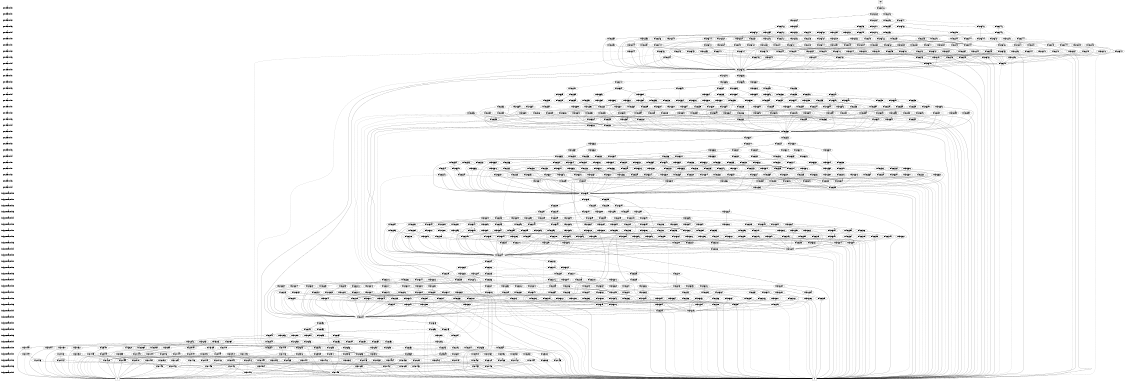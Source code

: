 digraph "DD" {
size = "7.5,10"
center = true;
edge [dir = none];
{ node [shape = plaintext];
  edge [style = invis];
  "CONST NODES" [style = invis];
" pre0_fact0_bit0 " -> " pre0_fact0_bit1 " -> " pre0_fact0_bit2 " -> " pre0_fact0_bit3 " -> " pre0_fact0_bit4 " -> " pre0_fact1_bit0 " -> " pre0_fact1_bit1 " -> " pre0_fact1_bit2 " -> " pre0_fact1_bit3 " -> " pre0_fact1_bit4 " -> " pre1_fact0_bit0 " -> " pre1_fact0_bit1 " -> " pre1_fact0_bit2 " -> " pre1_fact0_bit3 " -> " pre1_fact0_bit4 " -> " pre1_fact1_bit0 " -> " pre1_fact1_bit1 " -> " pre1_fact1_bit2 " -> " pre1_fact1_bit3 " -> " pre1_fact1_bit4 " -> " pre2_fact0_bit0 " -> " pre2_fact0_bit1 " -> " pre2_fact0_bit2 " -> " pre2_fact0_bit3 " -> " pre2_fact0_bit4 " -> " pre2_fact1_bit0 " -> " pre2_fact1_bit1 " -> " pre2_fact1_bit2 " -> " pre2_fact1_bit3 " -> " pre2_fact1_bit4 " -> " impl_pre0_fact0_bit0 " -> " impl_pre0_fact0_bit1 " -> " impl_pre0_fact0_bit2 " -> " impl_pre0_fact0_bit3 " -> " impl_pre0_fact0_bit4 " -> " impl_pre0_fact1_bit0 " -> " impl_pre0_fact1_bit1 " -> " impl_pre0_fact1_bit2 " -> " impl_pre0_fact1_bit3 " -> " impl_pre0_fact1_bit4 " -> " impl_pre1_fact0_bit0 " -> " impl_pre1_fact0_bit1 " -> " impl_pre1_fact0_bit2 " -> " impl_pre1_fact0_bit3 " -> " impl_pre1_fact0_bit4 " -> " impl_pre1_fact1_bit0 " -> " impl_pre1_fact1_bit1 " -> " impl_pre1_fact1_bit2 " -> " impl_pre1_fact1_bit3 " -> " impl_pre1_fact1_bit4 " -> " impl_pre2_fact0_bit0 " -> " impl_pre2_fact0_bit1 " -> " impl_pre2_fact0_bit2 " -> " impl_pre2_fact0_bit3 " -> " impl_pre2_fact0_bit4 " -> " impl_pre2_fact1_bit0 " -> " impl_pre2_fact1_bit1 " -> " impl_pre2_fact1_bit2 " -> " impl_pre2_fact1_bit3 " -> " impl_pre2_fact1_bit4 " -> "CONST NODES"; 
}
{ rank = same; node [shape = box]; edge [style = invis];
"F0"; }
{ rank = same; " pre0_fact0_bit0 ";
"0x48063486";
}
{ rank = same; " pre0_fact0_bit1 ";
"0x48063448";
"0x48063485";
}
{ rank = same; " pre0_fact0_bit2 ";
"0x48063469";
"0x48063426";
"0x48063447";
"0x48063484";
}
{ rank = same; " pre0_fact0_bit3 ";
"0x48063439";
"0x48063483";
"0x48063468";
"0x48063425";
"0x48063446";
"0x48063477";
"0x4806345a";
"0x48063413";
}
{ rank = same; " pre0_fact0_bit4 ";
"0x48063438";
"0x48063482";
"0x48063459";
"0x4806342f";
"0x48063419";
"0x48063424";
"0x48063462";
"0x48063445";
"0x48063467";
"0x48063476";
"0x4806346e";
"0x48063452";
"0x4806347e";
}
{ rank = same; " pre0_fact1_bit0 ";
"0x4806345d";
"0x4806346d";
"0x48063463";
"0x4806340f";
"0x4806342a";
"0x48063481";
"0x48063437";
"0x4806343f";
"0x48063472";
"0x48063418";
"0x48063423";
"0x48063461";
"0x4806342e";
"0x48063475";
"0x48063451";
"0x48063444";
"0x48063458";
"0x4806347a";
"0x4806346b";
"0x4806347d";
"0x48063412";
"0x4806341f";
"0x4806344b";
"0x48063455";
"0x48063433";
"0x48063466";
}
{ rank = same; " pre0_fact1_bit1 ";
"0x4806340a";
"0x48063471";
"0x48063411";
"0x4806343b";
"0x4806344c";
"0x4806340e";
"0x48063421";
"0x48063480";
"0x48063443";
"0x48063422";
"0x48063474";
"0x4806347c";
"0x4806341c";
"0x4806341e";
"0x48063450";
"0x4806346a";
"0x48063457";
"0x4806343e";
"0x48063465";
"0x48063454";
"0x48063436";
"0x4806345c";
"0x48063479";
"0x4806344a";
"0x48063429";
"0x4806342d";
"0x48063441";
"0x4806346c";
"0x48063432";
"0x48063417";
"0x48063460";
}
{ rank = same; " pre0_fact1_bit2 ";
"0x48063410";
"0x48063456";
"0x4806345f";
"0x4806347b";
"0x4806340d";
"0x4806344f";
"0x48063449";
"0x48063473";
"0x48063440";
"0x48063453";
"0x4806345b";
"0x4806341d";
"0x4806342c";
"0x48063416";
"0x48063427";
"0x4806345e";
"0x4806343a";
"0x48063409";
"0x4806344e";
"0x48063470";
"0x4806341b";
"0x4806347f";
"0x48063464";
"0x48063420";
"0x48063434";
"0x48063478";
"0x48063406";
"0x48063428";
"0x48063435";
"0x48063431";
"0x4806346f";
"0x4806343d";
"0x48063442";
}
{ rank = same; " pre0_fact1_bit3 ";
"0x4806340c";
"0x48063415";
"0x48063414";
"0x4806342b";
"0x4806343c";
"0x48063407";
"0x4806344d";
"0x4806341a";
"0x48063430";
"0x48063408";
"0x48063405";
}
{ rank = same; " pre0_fact1_bit4 ";
"0x48063404";
"0x4806340b";
}
{ rank = same; " pre1_fact0_bit0 ";
"0x48063403";
}
{ rank = same; " pre1_fact0_bit1 ";
"0x480633c5";
"0x48063402";
}
{ rank = same; " pre1_fact0_bit2 ";
"0x480633e6";
"0x480633a3";
"0x480633c4";
"0x48063401";
}
{ rank = same; " pre1_fact0_bit3 ";
"0x480633b6";
"0x48063400";
"0x480633e5";
"0x480633a2";
"0x480633c3";
"0x480633f4";
"0x480633d7";
"0x48063390";
}
{ rank = same; " pre1_fact0_bit4 ";
"0x480633cf";
"0x480633fb";
"0x480633b5";
"0x480633ff";
"0x480633d6";
"0x480633ac";
"0x48063396";
"0x480633a1";
"0x480633df";
"0x480633c2";
"0x480633e4";
"0x480633f3";
"0x480633eb";
}
{ rank = same; " pre1_fact1_bit0 ";
"0x480633e3";
"0x480633da";
"0x480633ea";
"0x480633e0";
"0x4806338c";
"0x480633a7";
"0x480633fe";
"0x480633b4";
"0x480633bc";
"0x480633ef";
"0x48063395";
"0x480633a0";
"0x480633de";
"0x480633ab";
"0x480633f2";
"0x480633ce";
"0x480633c1";
"0x480633d5";
"0x480633f7";
"0x480633e8";
"0x480633fa";
"0x4806338f";
"0x4806339c";
"0x480633c8";
"0x480633d2";
"0x480633b0";
}
{ rank = same; " pre1_fact1_bit1 ";
"0x480633dd";
"0x48063387";
"0x480633ee";
"0x4806338e";
"0x480633b8";
"0x480633c9";
"0x4806338b";
"0x4806339e";
"0x480633fd";
"0x480633c0";
"0x4806339f";
"0x480633f1";
"0x480633f9";
"0x48063399";
"0x4806339b";
"0x480633cd";
"0x480633e7";
"0x480633d4";
"0x480633bb";
"0x480633e2";
"0x480633d1";
"0x480633b3";
"0x480633d9";
"0x480633f6";
"0x480633c7";
"0x480633a6";
"0x480633aa";
"0x480633be";
"0x480633e9";
"0x480633af";
"0x48063394";
}
{ rank = same; " pre1_fact1_bit2 ";
"0x480633ec";
"0x480633f5";
"0x480633ba";
"0x480633bf";
"0x480633d3";
"0x480633dc";
"0x480633f8";
"0x4806338a";
"0x480633cc";
"0x480633d0";
"0x480633d8";
"0x4806339a";
"0x480633a9";
"0x48063393";
"0x480633c6";
"0x480633f0";
"0x480633a4";
"0x480633bd";
"0x480633db";
"0x480633b7";
"0x48063386";
"0x4806339d";
"0x480633cb";
"0x480633b1";
"0x480633ed";
"0x48063398";
"0x48063383";
"0x480633fc";
"0x480633e1";
"0x480633b2";
"0x4806338d";
"0x480633a5";
"0x480633ae";
}
{ rank = same; " pre1_fact1_bit3 ";
"0x48063385";
"0x48063392";
"0x480633b9";
"0x48063384";
"0x48063391";
"0x480633a8";
"0x48063397";
"0x480633ad";
"0x480633ca";
"0x48063389";
"0x48063382";
}
{ rank = same; " pre1_fact1_bit4 ";
"0x48063381";
"0x48063388";
}
{ rank = same; " pre2_fact0_bit0 ";
"0x48063380";
}
{ rank = same; " pre2_fact0_bit1 ";
"0x48063342";
"0x4806337f";
}
{ rank = same; " pre2_fact0_bit2 ";
"0x48063363";
"0x48063320";
"0x48063341";
"0x4806337e";
}
{ rank = same; " pre2_fact0_bit3 ";
"0x48063333";
"0x4806337d";
"0x48063362";
"0x4806331f";
"0x48063340";
"0x48063371";
"0x48063354";
"0x4806330d";
}
{ rank = same; " pre2_fact0_bit4 ";
"0x48063368";
"0x4806334c";
"0x48063378";
"0x48063332";
"0x4806337c";
"0x48063353";
"0x48063329";
"0x48063313";
"0x4806331e";
"0x4806335c";
"0x4806333f";
"0x48063361";
"0x48063370";
}
{ rank = same; " pre2_fact1_bit0 ";
"0x4806332d";
"0x48063360";
"0x48063357";
"0x48063367";
"0x4806335d";
"0x48063309";
"0x48063324";
"0x4806337b";
"0x48063331";
"0x48063339";
"0x4806336c";
"0x48063312";
"0x4806331d";
"0x4806335b";
"0x48063328";
"0x4806336f";
"0x4806334b";
"0x4806333e";
"0x48063352";
"0x48063374";
"0x48063365";
"0x48063377";
"0x4806330c";
"0x48063319";
"0x48063345";
"0x4806334f";
}
{ rank = same; " pre2_fact1_bit1 ";
"0x4806335a";
"0x48063304";
"0x4806336b";
"0x4806330b";
"0x48063335";
"0x48063346";
"0x48063308";
"0x4806331b";
"0x4806337a";
"0x4806333d";
"0x4806331c";
"0x4806336e";
"0x48063376";
"0x48063316";
"0x48063318";
"0x4806334a";
"0x48063364";
"0x48063351";
"0x48063338";
"0x4806335f";
"0x4806334e";
"0x48063330";
"0x48063356";
"0x48063373";
"0x48063344";
"0x48063323";
"0x48063327";
"0x4806333b";
"0x48063366";
"0x4806332c";
"0x48063311";
}
{ rank = same; " pre2_fact1_bit2 ";
"0x4806332b";
"0x48063369";
"0x48063337";
"0x4806333c";
"0x48063350";
"0x48063359";
"0x48063375";
"0x48063372";
"0x48063307";
"0x48063349";
"0x4806334d";
"0x48063355";
"0x4806331a";
"0x4806332e";
"0x48063317";
"0x48063300";
"0x48063326";
"0x48063310";
"0x48063321";
"0x48063358";
"0x48063334";
"0x48063303";
"0x4806332f";
"0x48063348";
"0x4806336a";
"0x48063315";
"0x48063343";
"0x4806336d";
"0x4806333a";
"0x48063379";
"0x4806330a";
"0x4806335e";
"0x48063322";
}
{ rank = same; " pre2_fact1_bit3 ";
"0x4806330f";
"0x48063302";
"0x48063336";
"0x48063314";
"0x48063301";
"0x4806332a";
"0x48063347";
"0x4806330e";
"0x48063306";
"0x48063325";
"0x480632ff";
}
{ rank = same; " pre2_fact1_bit4 ";
"0x48063305";
"0x480632fe";
}
{ rank = same; " impl_pre0_fact0_bit0 ";
"0x480632fd";
}
{ rank = same; " impl_pre0_fact0_bit1 ";
"0x480632bf";
"0x480632fc";
}
{ rank = same; " impl_pre0_fact0_bit2 ";
"0x480632e0";
"0x4806329d";
"0x480632be";
"0x480632fb";
}
{ rank = same; " impl_pre0_fact0_bit3 ";
"0x480632b0";
"0x480632fa";
"0x480632df";
"0x4806329c";
"0x480632bd";
"0x480632ee";
"0x480632d1";
"0x4806328a";
}
{ rank = same; " impl_pre0_fact0_bit4 ";
"0x480632e5";
"0x480632c9";
"0x480632f5";
"0x480632af";
"0x480632f9";
"0x480632d0";
"0x480632a6";
"0x48063290";
"0x4806329b";
"0x480632d9";
"0x480632bc";
"0x480632de";
"0x480632ed";
}
{ rank = same; " impl_pre0_fact1_bit0 ";
"0x480632cc";
"0x480632aa";
"0x480632dd";
"0x480632d4";
"0x480632e4";
"0x480632da";
"0x48063286";
"0x480632a1";
"0x480632f8";
"0x480632ae";
"0x480632b6";
"0x480632e9";
"0x4806328f";
"0x4806329a";
"0x480632d8";
"0x480632a5";
"0x480632ec";
"0x480632c8";
"0x480632bb";
"0x480632cf";
"0x480632f1";
"0x480632e2";
"0x480632f4";
"0x48063289";
"0x48063296";
"0x480632c2";
}
{ rank = same; " impl_pre0_fact1_bit1 ";
"0x480632a9";
"0x4806328e";
"0x480632d7";
"0x48063281";
"0x480632e8";
"0x48063288";
"0x480632b2";
"0x480632c3";
"0x48063285";
"0x48063298";
"0x480632f7";
"0x480632ba";
"0x48063299";
"0x480632eb";
"0x480632f3";
"0x48063293";
"0x48063295";
"0x480632c7";
"0x480632e1";
"0x480632ce";
"0x480632b5";
"0x480632dc";
"0x480632cb";
"0x480632ad";
"0x480632d3";
"0x480632f0";
"0x480632c1";
"0x480632a0";
"0x480632a4";
"0x480632b8";
"0x480632e3";
}
{ rank = same; " impl_pre0_fact1_bit2 ";
"0x480632a8";
"0x480632e6";
"0x480632b4";
"0x480632b9";
"0x480632cd";
"0x480632d6";
"0x480632f2";
"0x48063284";
"0x48063297";
"0x480632c6";
"0x480632ab";
"0x4806327d";
"0x480632ef";
"0x480632ac";
"0x480632ca";
"0x480632d2";
"0x48063294";
"0x480632a3";
"0x48063287";
"0x4806328d";
"0x4806329e";
"0x480632d5";
"0x480632b1";
"0x48063280";
"0x480632c5";
"0x480632e7";
"0x48063292";
"0x480632f6";
"0x480632db";
"0x480632c0";
"0x480632ea";
"0x480632b7";
"0x4806329f";
}
{ rank = same; " impl_pre0_fact1_bit3 ";
"0x4806328c";
"0x48063291";
"0x480632a7";
"0x4806327f";
"0x480632b3";
"0x4806327e";
"0x48063283";
"0x480632c4";
"0x4806328b";
"0x480632a2";
"0x4806327c";
}
{ rank = same; " impl_pre0_fact1_bit4 ";
"0x48063282";
"0x4806327b";
}
{ rank = same; " impl_pre1_fact0_bit0 ";
"0x4806327a";
}
{ rank = same; " impl_pre1_fact0_bit1 ";
"0x4806323c";
"0x48063279";
}
{ rank = same; " impl_pre1_fact0_bit2 ";
"0x4806325d";
"0x4806321a";
"0x4806323b";
"0x48063278";
}
{ rank = same; " impl_pre1_fact0_bit3 ";
"0x48063207";
"0x4806322d";
"0x48063277";
"0x4806325c";
"0x48063219";
"0x4806323a";
"0x4806326b";
"0x4806324e";
}
{ rank = same; " impl_pre1_fact0_bit4 ";
"0x48063262";
"0x48063246";
"0x48063272";
"0x4806322c";
"0x48063276";
"0x4806324d";
"0x48063223";
"0x4806320d";
"0x48063218";
"0x48063256";
"0x48063239";
"0x4806325b";
"0x4806326a";
}
{ rank = same; " impl_pre1_fact1_bit0 ";
"0x4806323f";
"0x48063249";
"0x48063227";
"0x4806325a";
"0x48063251";
"0x48063261";
"0x48063257";
"0x48063203";
"0x4806321e";
"0x48063275";
"0x4806322b";
"0x48063233";
"0x48063266";
"0x4806320c";
"0x48063217";
"0x48063255";
"0x48063222";
"0x48063269";
"0x48063245";
"0x48063238";
"0x4806324c";
"0x4806326e";
"0x4806325f";
"0x48063271";
"0x48063206";
"0x48063213";
}
{ rank = same; " impl_pre1_fact1_bit1 ";
"0x48063226";
"0x4806320b";
"0x48063254";
"0x480631fe";
"0x48063265";
"0x48063205";
"0x4806322f";
"0x48063240";
"0x48063202";
"0x48063215";
"0x48063274";
"0x48063237";
"0x48063216";
"0x48063268";
"0x48063270";
"0x48063210";
"0x48063212";
"0x4806325e";
"0x48063244";
"0x4806324b";
"0x48063232";
"0x48063259";
"0x48063248";
"0x4806322a";
"0x48063250";
"0x4806326d";
"0x4806323e";
"0x4806321d";
"0x48063221";
"0x48063235";
"0x48063260";
}
{ rank = same; " impl_pre1_fact1_bit2 ";
"0x4806321c";
"0x4806323d";
"0x48063267";
"0x48063234";
"0x48063225";
"0x48063214";
"0x48063263";
"0x48063231";
"0x48063236";
"0x48063228";
"0x480631fa";
"0x4806324a";
"0x48063253";
"0x4806326f";
"0x48063229";
"0x48063201";
"0x48063243";
"0x48063204";
"0x48063247";
"0x4806324f";
"0x48063211";
"0x48063220";
"0x4806326c";
"0x4806320a";
"0x4806321b";
"0x48063252";
"0x4806322e";
"0x480631fd";
"0x48063242";
"0x48063264";
"0x4806320f";
"0x48063273";
"0x48063258";
}
{ rank = same; " impl_pre1_fact1_bit3 ";
"0x480631f9";
"0x48063208";
"0x4806321f";
"0x4806320e";
"0x48063224";
"0x48063209";
"0x48063200";
"0x48063230";
"0x480631fb";
"0x480631fc";
"0x48063241";
}
{ rank = same; " impl_pre1_fact1_bit4 ";
"0x480631f8";
"0x480631ff";
}
{ rank = same; " impl_pre2_fact0_bit0 ";
"0x480631f7";
}
{ rank = same; " impl_pre2_fact0_bit1 ";
"0x48062f56";
"0x480631f6";
}
{ rank = same; " impl_pre2_fact0_bit2 ";
"0x48062f28";
"0x48062f55";
"0x48062f40";
"0x480631f5";
}
{ rank = same; " impl_pre2_fact0_bit3 ";
"0x48062f54";
"0x48062f4a";
"0x480631f4";
"0x48062f27";
"0x48062f1a";
"0x48062f38";
"0x48062f3f";
"0x48062f21";
}
{ rank = same; " impl_pre2_fact0_bit4 ";
"0x48062f3e";
"0x48050e3b";
"0x48062f49";
"0x47f82c6f";
"0x48062f19";
"0x48062f20";
"0x48062f3b";
"0x48062f53";
"0x48062f26";
"0x48062f43";
"0x48062f37";
"0x48062f52";
"0x48062f33";
}
{ rank = same; " impl_pre2_fact1_bit0 ";
"0x480631f3";
"0x48062f32";
"0x4802d7ba";
"0x48062f47";
"0x47f82c6e";
"0x4801d507";
"0x4801d4dd";
"0x48062f36";
"0x48062f18";
"0x48054bb1";
"0x48062f3a";
"0x48062f51";
"0x48062f1f";
"0x48051fff";
"0x48062f48";
"0x48062f25";
"0x47f8159f";
"0x4802d7bd";
"0x48050e3a";
"0x4801d4fa";
"0x48062f3d";
"0x4805dcfd";
"0x4802d7f4";
"0x48062f50";
"0x48062f42";
"0x4801d521";
}
{ rank = same; " impl_pre2_fact1_bit1 ";
"0x48054e8b";
"0x4802d7ab";
"0x4801d4dc";
"0x4805dcfc";
"0x48062f35";
"0x4805f727";
"0x4802d7b6";
"0x4801d520";
"0x4802d7bc";
"0x4802d7b7";
"0x4801d4ee";
"0x4802d7b9";
"0x4801d48b";
"0x4805dced";
"0x4801d4a7";
"0x4805f71d";
"0x4801d4d8";
"0x48062f31";
"0x480522c1";
"0x4805dcc0";
"0x4805dcf8";
"0x4805f718";
"0x48062f24";
"0x4805f703";
"0x4805d8ae";
"0x4805f6fd";
"0x4805f711";
"0x4805f70e";
"0x4802d7aa";
"0x4801d4f9";
"0x4801d4a0";
}
{ rank = same; " impl_pre2_fact1_bit2 ";
"0x4801a302";
"0x48031915";
"0x4801d4d7";
"0x480180fa";
"0x4802d79d";
"0x4801d4ed";
"0x4801d500";
"0x4801d4db";
"0x4801d483";
"0x4801d4a6";
"0x480179c8";
"0x4801af99";
"0x48019b67";
"0x480179c6";
"0x4802f222";
"0x48017a60";
"0x48019ac9";
"0x480180fc";
"0x4803ecc3";
"0x4801d49f";
"0x4801a38c";
"0x4801a305";
"0x48017a5e";
"0x4801d53e";
"0x4801d488";
"0x480318f1";
"0x4802d805";
"0x4801d48a";
"0x4802d7b5";
"0x48031905";
"0x4801d4cf";
"0x4801d4d9";
"0x4802d7e1";
}
{ rank = same; " impl_pre2_fact1_bit3 ";
"0x480179be";
"0x480179bd";
"0x4801bb09";
"0x480180fb";
"0x480179c5";
"0x480179c0";
"0x48017a5b";
"0x48017a5c";
"0x480180fd";
"0x480179c1";
"0x480179c7";
}
{ rank = same; " impl_pre2_fact1_bit4 ";
"0x480179bb";
"0x480179bc";
}
{ rank = same; "CONST NODES";
{ node [shape = box]; "0x47e80e9c";
"0x47e80e9b";
}
}
"F0" -> "0x48063486" [style = solid];
"0x48063486" -> "0x48063448";
"0x48063486" -> "0x48063485" [style = dashed];
"0x48063448" -> "0x48063426";
"0x48063448" -> "0x48063447" [style = dashed];
"0x48063485" -> "0x48063469";
"0x48063485" -> "0x48063484" [style = dashed];
"0x48063469" -> "0x4806345a";
"0x48063469" -> "0x48063468" [style = dashed];
"0x48063426" -> "0x48063413";
"0x48063426" -> "0x48063425" [style = dashed];
"0x48063447" -> "0x48063439";
"0x48063447" -> "0x48063446" [style = dashed];
"0x48063484" -> "0x48063477";
"0x48063484" -> "0x48063483" [style = dashed];
"0x48063439" -> "0x4806342f";
"0x48063439" -> "0x48063438" [style = dashed];
"0x48063483" -> "0x4806347e";
"0x48063483" -> "0x48063482" [style = dashed];
"0x48063468" -> "0x48063462";
"0x48063468" -> "0x48063467" [style = dashed];
"0x48063425" -> "0x48063419";
"0x48063425" -> "0x48063424" [style = dashed];
"0x48063446" -> "0x48063445";
"0x48063446" -> "0x48063444" [style = dashed];
"0x48063477" -> "0x4806346e";
"0x48063477" -> "0x48063476" [style = dashed];
"0x4806345a" -> "0x48063452";
"0x4806345a" -> "0x48063459" [style = dashed];
"0x48063413" -> "0x4806340f";
"0x48063413" -> "0x48063412" [style = dashed];
"0x48063438" -> "0x48063433";
"0x48063438" -> "0x48063437" [style = dashed];
"0x48063482" -> "0x4806347a";
"0x48063482" -> "0x48063481" [style = dashed];
"0x48063459" -> "0x48063455";
"0x48063459" -> "0x48063458" [style = dashed];
"0x4806342f" -> "0x4806342a";
"0x4806342f" -> "0x4806342e" [style = dashed];
"0x48063419" -> "0x48063418";
"0x48063419" -> "0x48063412" [style = dashed];
"0x48063424" -> "0x4806341f";
"0x48063424" -> "0x48063423" [style = dashed];
"0x48063462" -> "0x4806345d";
"0x48063462" -> "0x48063461" [style = dashed];
"0x48063445" -> "0x4806343f";
"0x48063445" -> "0x48063444" [style = dashed];
"0x48063467" -> "0x48063463";
"0x48063467" -> "0x48063466" [style = dashed];
"0x48063476" -> "0x48063472";
"0x48063476" -> "0x48063475" [style = dashed];
"0x4806346e" -> "0x4806346b";
"0x4806346e" -> "0x4806346d" [style = dashed];
"0x48063452" -> "0x4806344b";
"0x48063452" -> "0x48063451" [style = dashed];
"0x4806347e" -> "0x4806347a";
"0x4806347e" -> "0x4806347d" [style = dashed];
"0x4806345d" -> "0x48063403";
"0x4806345d" -> "0x4806345c" [style = dashed];
"0x4806346d" -> "0x4806340a";
"0x4806346d" -> "0x4806346c" [style = dashed];
"0x48063463" -> "0x48063403";
"0x48063463" -> "0x4806341e" [style = dashed];
"0x4806340f" -> "0x4806340a";
"0x4806340f" -> "0x4806340e" [style = dashed];
"0x4806342a" -> "0x48063429";
"0x4806342a" -> "0x4806341e" [style = dashed];
"0x48063481" -> "0x48063403";
"0x48063481" -> "0x48063480" [style = dashed];
"0x48063437" -> "0x48063436";
"0x48063437" -> "0x4806340e" [style = dashed];
"0x4806343f" -> "0x4806343b";
"0x4806343f" -> "0x4806343e" [style = dashed];
"0x48063472" -> "0x4806340a";
"0x48063472" -> "0x48063471" [style = dashed];
"0x48063418" -> "0x48063417";
"0x48063418" -> "0x48063403" [style = dashed];
"0x48063423" -> "0x48063421";
"0x48063423" -> "0x48063422" [style = dashed];
"0x48063461" -> "0x48063435";
"0x48063461" -> "0x48063460" [style = dashed];
"0x4806342e" -> "0x4806342d";
"0x4806342e" -> "0x48063422" [style = dashed];
"0x48063475" -> "0x4806340a";
"0x48063475" -> "0x48063474" [style = dashed];
"0x48063451" -> "0x4806344c";
"0x48063451" -> "0x48063450" [style = dashed];
"0x48063444" -> "0x48063441";
"0x48063444" -> "0x48063443" [style = dashed];
"0x48063458" -> "0x4806340a";
"0x48063458" -> "0x48063457" [style = dashed];
"0x4806347a" -> "0x4806340a";
"0x4806347a" -> "0x48063479" [style = dashed];
"0x4806346b" -> "0x48063403";
"0x4806346b" -> "0x4806346a" [style = dashed];
"0x4806347d" -> "0x4806340a";
"0x4806347d" -> "0x4806347c" [style = dashed];
"0x48063412" -> "0x48063411";
"0x48063412" -> "0x4806340e" [style = dashed];
"0x4806341f" -> "0x4806341c";
"0x4806341f" -> "0x4806341e" [style = dashed];
"0x4806344b" -> "0x4806344a";
"0x4806344b" -> "0x4806341e" [style = dashed];
"0x48063455" -> "0x48063403";
"0x48063455" -> "0x48063454" [style = dashed];
"0x48063433" -> "0x48063432";
"0x48063433" -> "0x48063422" [style = dashed];
"0x48063466" -> "0x4806340a";
"0x48063466" -> "0x48063465" [style = dashed];
"0x4806340a" -> "0x48063406";
"0x4806340a" -> "0x48063409" [style = dashed];
"0x48063471" -> "0x4806346f";
"0x48063471" -> "0x48063470" [style = dashed];
"0x48063411" -> "0x48063410";
"0x48063411" -> "0x48063409" [style = dashed];
"0x4806343b" -> "0x48063403";
"0x4806343b" -> "0x4806343a" [style = dashed];
"0x4806344c" -> "0x48063434";
"0x4806344c" -> "0x48063408" [style = dashed];
"0x4806340e" -> "0x48063404";
"0x4806340e" -> "0x4806340d" [style = dashed];
"0x48063421" -> "0x48063403";
"0x48063421" -> "0x48063420" [style = dashed];
"0x48063480" -> "0x48063403";
"0x48063480" -> "0x4806347f" [style = dashed];
"0x48063443" -> "0x48063442";
"0x48063443" -> "0x4806340d" [style = dashed];
"0x48063422" -> "0x48063405";
"0x48063422" -> "0x48063403" [style = dashed];
"0x48063474" -> "0x48063404";
"0x48063474" -> "0x48063473" [style = dashed];
"0x4806347c" -> "0x4806346f";
"0x4806347c" -> "0x4806347b" [style = dashed];
"0x4806341c" -> "0x4806341b";
"0x4806341c" -> "0x48063403" [style = dashed];
"0x4806341e" -> "0x4806341d";
"0x4806341e" -> "0x48063403" [style = dashed];
"0x48063450" -> "0x4806344e";
"0x48063450" -> "0x4806344f" [style = dashed];
"0x4806346a" -> "0x48063427";
"0x4806346a" -> "0x48063403" [style = dashed];
"0x48063457" -> "0x48063456";
"0x48063457" -> "0x4806344f" [style = dashed];
"0x4806343e" -> "0x4806343d";
"0x4806343e" -> "0x48063403" [style = dashed];
"0x48063465" -> "0x4806341d";
"0x48063465" -> "0x48063464" [style = dashed];
"0x48063454" -> "0x48063453";
"0x48063454" -> "0x48063403" [style = dashed];
"0x48063436" -> "0x48063434";
"0x48063436" -> "0x48063435" [style = dashed];
"0x4806345c" -> "0x4806345b";
"0x4806345c" -> "0x48063403" [style = dashed];
"0x48063479" -> "0x48063404";
"0x48063479" -> "0x48063478" [style = dashed];
"0x4806344a" -> "0x48063403";
"0x4806344a" -> "0x48063449" [style = dashed];
"0x48063429" -> "0x48063427";
"0x48063429" -> "0x48063428" [style = dashed];
"0x4806342d" -> "0x48063427";
"0x4806342d" -> "0x4806342c" [style = dashed];
"0x48063441" -> "0x48063406";
"0x48063441" -> "0x48063440" [style = dashed];
"0x4806346c" -> "0x4806341d";
"0x4806346c" -> "0x4806344f" [style = dashed];
"0x48063432" -> "0x48063427";
"0x48063432" -> "0x48063431" [style = dashed];
"0x48063417" -> "0x48063416";
"0x48063417" -> "0x48063403" [style = dashed];
"0x48063460" -> "0x4806345e";
"0x48063460" -> "0x4806345f" [style = dashed];
"0x48063410" -> "0x47e80e9c";
"0x48063410" -> "0x4806340c" [style = dashed];
"0x48063456" -> "0x48063403";
"0x48063456" -> "0x4806341a" [style = dashed];
"0x4806345f" -> "0x48063404";
"0x4806345f" -> "0x4806340b" [style = dashed];
"0x4806347b" -> "0x48063404";
"0x4806347b" -> "0x4806342b" [style = dashed];
"0x4806340d" -> "0x48063408";
"0x4806340d" -> "0x4806340c" [style = dashed];
"0x4806344f" -> "0x48063414";
"0x4806344f" -> "0x4806340c" [style = dashed];
"0x48063449" -> "0x48063403";
"0x48063449" -> "0x47e80e9c" [style = dashed];
"0x48063473" -> "0x48063405";
"0x48063473" -> "0x47e80e9c" [style = dashed];
"0x48063440" -> "0x48063407";
"0x48063440" -> "0x47e80e9c" [style = dashed];
"0x48063453" -> "0x48063405";
"0x48063453" -> "0x48063403" [style = dashed];
"0x4806345b" -> "0x48063407";
"0x4806345b" -> "0x48063403" [style = dashed];
"0x4806341d" -> "0x48063403";
"0x4806341d" -> "0x48063405" [style = dashed];
"0x4806342c" -> "0x4806342b";
"0x4806342c" -> "0x48063403" [style = dashed];
"0x48063416" -> "0x48063414";
"0x48063416" -> "0x48063415" [style = dashed];
"0x48063427" -> "0x48063403";
"0x48063427" -> "0x48063407" [style = dashed];
"0x4806345e" -> "0x48063430";
"0x4806345e" -> "0x48063414" [style = dashed];
"0x4806343a" -> "0x48063403";
"0x4806343a" -> "0x48063408" [style = dashed];
"0x48063409" -> "0x48063407";
"0x48063409" -> "0x48063408" [style = dashed];
"0x4806344e" -> "0x4806344d";
"0x4806344e" -> "0x48063405" [style = dashed];
"0x48063470" -> "0x48063405";
"0x48063470" -> "0x4806340b" [style = dashed];
"0x4806341b" -> "0x48063414";
"0x4806341b" -> "0x4806341a" [style = dashed];
"0x4806347f" -> "0x48063407";
"0x4806347f" -> "0x4806340c" [style = dashed];
"0x48063464" -> "0x4806342b";
"0x48063464" -> "0x4806340c" [style = dashed];
"0x48063420" -> "0x47e80e9c";
"0x48063420" -> "0x48063403" [style = dashed];
"0x48063434" -> "0x47e80e9c";
"0x48063434" -> "0x48063404" [style = dashed];
"0x48063478" -> "0x48063408";
"0x48063478" -> "0x47e80e9c" [style = dashed];
"0x48063406" -> "0x47e80e9c";
"0x48063406" -> "0x48063405" [style = dashed];
"0x48063428" -> "0x48063408";
"0x48063428" -> "0x48063403" [style = dashed];
"0x48063435" -> "0x47e80e9c";
"0x48063435" -> "0x48063408" [style = dashed];
"0x48063431" -> "0x48063430";
"0x48063431" -> "0x48063403" [style = dashed];
"0x4806346f" -> "0x48063404";
"0x4806346f" -> "0x48063407" [style = dashed];
"0x4806343d" -> "0x4806343c";
"0x4806343d" -> "0x48063403" [style = dashed];
"0x48063442" -> "0x48063430";
"0x48063442" -> "0x48063404" [style = dashed];
"0x4806340c" -> "0x47e80e9c";
"0x4806340c" -> "0x4806340b" [style = dashed];
"0x48063415" -> "0x48063404";
"0x48063415" -> "0x4806340b" [style = dashed];
"0x48063414" -> "0x48063403";
"0x48063414" -> "0x47e80e9c" [style = dashed];
"0x4806342b" -> "0x4806340b";
"0x4806342b" -> "0x47e80e9c" [style = dashed];
"0x4806343c" -> "0x4806340b";
"0x4806343c" -> "0x48063403" [style = dashed];
"0x48063407" -> "0x48063403";
"0x48063407" -> "0x48063404" [style = dashed];
"0x4806344d" -> "0x48063403";
"0x4806344d" -> "0x4806340b" [style = dashed];
"0x4806341a" -> "0x47e80e9c";
"0x4806341a" -> "0x48063403" [style = dashed];
"0x48063430" -> "0x47e80e9c";
"0x48063430" -> "0x48063404" [style = dashed];
"0x48063408" -> "0x48063404";
"0x48063408" -> "0x47e80e9c" [style = dashed];
"0x48063405" -> "0x48063404";
"0x48063405" -> "0x48063403" [style = dashed];
"0x48063404" -> "0x48063403";
"0x48063404" -> "0x47e80e9c" [style = dashed];
"0x4806340b" -> "0x47e80e9c";
"0x4806340b" -> "0x48063403" [style = dashed];
"0x48063403" -> "0x480633c5";
"0x48063403" -> "0x48063402" [style = dashed];
"0x480633c5" -> "0x480633a3";
"0x480633c5" -> "0x480633c4" [style = dashed];
"0x48063402" -> "0x480633e6";
"0x48063402" -> "0x48063401" [style = dashed];
"0x480633e6" -> "0x480633d7";
"0x480633e6" -> "0x480633e5" [style = dashed];
"0x480633a3" -> "0x48063390";
"0x480633a3" -> "0x480633a2" [style = dashed];
"0x480633c4" -> "0x480633b6";
"0x480633c4" -> "0x480633c3" [style = dashed];
"0x48063401" -> "0x480633f4";
"0x48063401" -> "0x48063400" [style = dashed];
"0x480633b6" -> "0x480633ac";
"0x480633b6" -> "0x480633b5" [style = dashed];
"0x48063400" -> "0x480633fb";
"0x48063400" -> "0x480633ff" [style = dashed];
"0x480633e5" -> "0x480633df";
"0x480633e5" -> "0x480633e4" [style = dashed];
"0x480633a2" -> "0x48063396";
"0x480633a2" -> "0x480633a1" [style = dashed];
"0x480633c3" -> "0x480633c2";
"0x480633c3" -> "0x480633c1" [style = dashed];
"0x480633f4" -> "0x480633eb";
"0x480633f4" -> "0x480633f3" [style = dashed];
"0x480633d7" -> "0x480633cf";
"0x480633d7" -> "0x480633d6" [style = dashed];
"0x48063390" -> "0x4806338c";
"0x48063390" -> "0x4806338f" [style = dashed];
"0x480633cf" -> "0x480633c8";
"0x480633cf" -> "0x480633ce" [style = dashed];
"0x480633fb" -> "0x480633f7";
"0x480633fb" -> "0x480633fa" [style = dashed];
"0x480633b5" -> "0x480633b0";
"0x480633b5" -> "0x480633b4" [style = dashed];
"0x480633ff" -> "0x480633f7";
"0x480633ff" -> "0x480633fe" [style = dashed];
"0x480633d6" -> "0x480633d2";
"0x480633d6" -> "0x480633d5" [style = dashed];
"0x480633ac" -> "0x480633a7";
"0x480633ac" -> "0x480633ab" [style = dashed];
"0x48063396" -> "0x48063395";
"0x48063396" -> "0x4806338f" [style = dashed];
"0x480633a1" -> "0x4806339c";
"0x480633a1" -> "0x480633a0" [style = dashed];
"0x480633df" -> "0x480633da";
"0x480633df" -> "0x480633de" [style = dashed];
"0x480633c2" -> "0x480633bc";
"0x480633c2" -> "0x480633c1" [style = dashed];
"0x480633e4" -> "0x480633e0";
"0x480633e4" -> "0x480633e3" [style = dashed];
"0x480633f3" -> "0x480633ef";
"0x480633f3" -> "0x480633f2" [style = dashed];
"0x480633eb" -> "0x480633e8";
"0x480633eb" -> "0x480633ea" [style = dashed];
"0x480633e3" -> "0x48063387";
"0x480633e3" -> "0x480633e2" [style = dashed];
"0x480633da" -> "0x48063380";
"0x480633da" -> "0x480633d9" [style = dashed];
"0x480633ea" -> "0x48063387";
"0x480633ea" -> "0x480633e9" [style = dashed];
"0x480633e0" -> "0x48063380";
"0x480633e0" -> "0x4806339b" [style = dashed];
"0x4806338c" -> "0x48063387";
"0x4806338c" -> "0x4806338b" [style = dashed];
"0x480633a7" -> "0x480633a6";
"0x480633a7" -> "0x4806339b" [style = dashed];
"0x480633fe" -> "0x48063380";
"0x480633fe" -> "0x480633fd" [style = dashed];
"0x480633b4" -> "0x480633b3";
"0x480633b4" -> "0x4806338b" [style = dashed];
"0x480633bc" -> "0x480633b8";
"0x480633bc" -> "0x480633bb" [style = dashed];
"0x480633ef" -> "0x48063387";
"0x480633ef" -> "0x480633ee" [style = dashed];
"0x48063395" -> "0x48063394";
"0x48063395" -> "0x48063380" [style = dashed];
"0x480633a0" -> "0x4806339e";
"0x480633a0" -> "0x4806339f" [style = dashed];
"0x480633de" -> "0x480633b2";
"0x480633de" -> "0x480633dd" [style = dashed];
"0x480633ab" -> "0x480633aa";
"0x480633ab" -> "0x4806339f" [style = dashed];
"0x480633f2" -> "0x48063387";
"0x480633f2" -> "0x480633f1" [style = dashed];
"0x480633ce" -> "0x480633c9";
"0x480633ce" -> "0x480633cd" [style = dashed];
"0x480633c1" -> "0x480633be";
"0x480633c1" -> "0x480633c0" [style = dashed];
"0x480633d5" -> "0x48063387";
"0x480633d5" -> "0x480633d4" [style = dashed];
"0x480633f7" -> "0x48063387";
"0x480633f7" -> "0x480633f6" [style = dashed];
"0x480633e8" -> "0x48063380";
"0x480633e8" -> "0x480633e7" [style = dashed];
"0x480633fa" -> "0x48063387";
"0x480633fa" -> "0x480633f9" [style = dashed];
"0x4806338f" -> "0x4806338e";
"0x4806338f" -> "0x4806338b" [style = dashed];
"0x4806339c" -> "0x48063399";
"0x4806339c" -> "0x4806339b" [style = dashed];
"0x480633c8" -> "0x480633c7";
"0x480633c8" -> "0x4806339b" [style = dashed];
"0x480633d2" -> "0x48063380";
"0x480633d2" -> "0x480633d1" [style = dashed];
"0x480633b0" -> "0x480633af";
"0x480633b0" -> "0x4806339f" [style = dashed];
"0x480633dd" -> "0x480633db";
"0x480633dd" -> "0x480633dc" [style = dashed];
"0x48063387" -> "0x48063383";
"0x48063387" -> "0x48063386" [style = dashed];
"0x480633ee" -> "0x480633ec";
"0x480633ee" -> "0x480633ed" [style = dashed];
"0x4806338e" -> "0x4806338d";
"0x4806338e" -> "0x48063386" [style = dashed];
"0x480633b8" -> "0x48063380";
"0x480633b8" -> "0x480633b7" [style = dashed];
"0x480633c9" -> "0x480633b1";
"0x480633c9" -> "0x48063385" [style = dashed];
"0x4806338b" -> "0x48063381";
"0x4806338b" -> "0x4806338a" [style = dashed];
"0x4806339e" -> "0x48063380";
"0x4806339e" -> "0x4806339d" [style = dashed];
"0x480633fd" -> "0x48063380";
"0x480633fd" -> "0x480633fc" [style = dashed];
"0x480633c0" -> "0x480633bf";
"0x480633c0" -> "0x4806338a" [style = dashed];
"0x4806339f" -> "0x48063382";
"0x4806339f" -> "0x48063380" [style = dashed];
"0x480633f1" -> "0x48063381";
"0x480633f1" -> "0x480633f0" [style = dashed];
"0x480633f9" -> "0x480633ec";
"0x480633f9" -> "0x480633f8" [style = dashed];
"0x48063399" -> "0x48063398";
"0x48063399" -> "0x48063380" [style = dashed];
"0x4806339b" -> "0x4806339a";
"0x4806339b" -> "0x48063380" [style = dashed];
"0x480633cd" -> "0x480633cb";
"0x480633cd" -> "0x480633cc" [style = dashed];
"0x480633e7" -> "0x480633a4";
"0x480633e7" -> "0x48063380" [style = dashed];
"0x480633d4" -> "0x480633d3";
"0x480633d4" -> "0x480633cc" [style = dashed];
"0x480633bb" -> "0x480633ba";
"0x480633bb" -> "0x48063380" [style = dashed];
"0x480633e2" -> "0x4806339a";
"0x480633e2" -> "0x480633e1" [style = dashed];
"0x480633d1" -> "0x480633d0";
"0x480633d1" -> "0x48063380" [style = dashed];
"0x480633b3" -> "0x480633b1";
"0x480633b3" -> "0x480633b2" [style = dashed];
"0x480633d9" -> "0x480633d8";
"0x480633d9" -> "0x48063380" [style = dashed];
"0x480633f6" -> "0x48063381";
"0x480633f6" -> "0x480633f5" [style = dashed];
"0x480633c7" -> "0x48063380";
"0x480633c7" -> "0x480633c6" [style = dashed];
"0x480633a6" -> "0x480633a4";
"0x480633a6" -> "0x480633a5" [style = dashed];
"0x480633aa" -> "0x480633a4";
"0x480633aa" -> "0x480633a9" [style = dashed];
"0x480633be" -> "0x48063383";
"0x480633be" -> "0x480633bd" [style = dashed];
"0x480633e9" -> "0x4806339a";
"0x480633e9" -> "0x480633cc" [style = dashed];
"0x480633af" -> "0x480633a4";
"0x480633af" -> "0x480633ae" [style = dashed];
"0x48063394" -> "0x48063393";
"0x48063394" -> "0x48063380" [style = dashed];
"0x480633ec" -> "0x48063381";
"0x480633ec" -> "0x48063384" [style = dashed];
"0x480633f5" -> "0x48063385";
"0x480633f5" -> "0x47e80e9c" [style = dashed];
"0x480633ba" -> "0x480633b9";
"0x480633ba" -> "0x48063380" [style = dashed];
"0x480633bf" -> "0x480633ad";
"0x480633bf" -> "0x48063381" [style = dashed];
"0x480633d3" -> "0x48063380";
"0x480633d3" -> "0x48063397" [style = dashed];
"0x480633dc" -> "0x48063381";
"0x480633dc" -> "0x48063388" [style = dashed];
"0x480633f8" -> "0x48063381";
"0x480633f8" -> "0x480633a8" [style = dashed];
"0x4806338a" -> "0x48063385";
"0x4806338a" -> "0x48063389" [style = dashed];
"0x480633cc" -> "0x48063391";
"0x480633cc" -> "0x48063389" [style = dashed];
"0x480633d0" -> "0x48063382";
"0x480633d0" -> "0x48063380" [style = dashed];
"0x480633d8" -> "0x48063384";
"0x480633d8" -> "0x48063380" [style = dashed];
"0x4806339a" -> "0x48063380";
"0x4806339a" -> "0x48063382" [style = dashed];
"0x480633a9" -> "0x480633a8";
"0x480633a9" -> "0x48063380" [style = dashed];
"0x48063393" -> "0x48063391";
"0x48063393" -> "0x48063392" [style = dashed];
"0x480633c6" -> "0x48063380";
"0x480633c6" -> "0x47e80e9c" [style = dashed];
"0x480633f0" -> "0x48063382";
"0x480633f0" -> "0x47e80e9c" [style = dashed];
"0x480633a4" -> "0x48063380";
"0x480633a4" -> "0x48063384" [style = dashed];
"0x480633bd" -> "0x48063384";
"0x480633bd" -> "0x47e80e9c" [style = dashed];
"0x480633db" -> "0x480633ad";
"0x480633db" -> "0x48063391" [style = dashed];
"0x480633b7" -> "0x48063380";
"0x480633b7" -> "0x48063385" [style = dashed];
"0x48063386" -> "0x48063384";
"0x48063386" -> "0x48063385" [style = dashed];
"0x4806339d" -> "0x47e80e9c";
"0x4806339d" -> "0x48063380" [style = dashed];
"0x480633cb" -> "0x480633ca";
"0x480633cb" -> "0x48063382" [style = dashed];
"0x480633b1" -> "0x47e80e9c";
"0x480633b1" -> "0x48063381" [style = dashed];
"0x480633ed" -> "0x48063382";
"0x480633ed" -> "0x48063388" [style = dashed];
"0x48063398" -> "0x48063391";
"0x48063398" -> "0x48063397" [style = dashed];
"0x48063383" -> "0x47e80e9c";
"0x48063383" -> "0x48063382" [style = dashed];
"0x480633fc" -> "0x48063384";
"0x480633fc" -> "0x48063389" [style = dashed];
"0x480633e1" -> "0x480633a8";
"0x480633e1" -> "0x48063389" [style = dashed];
"0x480633b2" -> "0x47e80e9c";
"0x480633b2" -> "0x48063385" [style = dashed];
"0x4806338d" -> "0x47e80e9c";
"0x4806338d" -> "0x48063389" [style = dashed];
"0x480633a5" -> "0x48063385";
"0x480633a5" -> "0x48063380" [style = dashed];
"0x480633ae" -> "0x480633ad";
"0x480633ae" -> "0x48063380" [style = dashed];
"0x48063385" -> "0x48063381";
"0x48063385" -> "0x47e80e9c" [style = dashed];
"0x48063392" -> "0x48063381";
"0x48063392" -> "0x48063388" [style = dashed];
"0x480633b9" -> "0x48063388";
"0x480633b9" -> "0x48063380" [style = dashed];
"0x48063384" -> "0x48063380";
"0x48063384" -> "0x48063381" [style = dashed];
"0x48063391" -> "0x48063380";
"0x48063391" -> "0x47e80e9c" [style = dashed];
"0x480633a8" -> "0x48063388";
"0x480633a8" -> "0x47e80e9c" [style = dashed];
"0x48063397" -> "0x47e80e9c";
"0x48063397" -> "0x48063380" [style = dashed];
"0x480633ad" -> "0x47e80e9c";
"0x480633ad" -> "0x48063381" [style = dashed];
"0x480633ca" -> "0x48063380";
"0x480633ca" -> "0x48063388" [style = dashed];
"0x48063389" -> "0x47e80e9c";
"0x48063389" -> "0x48063388" [style = dashed];
"0x48063382" -> "0x48063381";
"0x48063382" -> "0x48063380" [style = dashed];
"0x48063381" -> "0x48063380";
"0x48063381" -> "0x47e80e9c" [style = dashed];
"0x48063388" -> "0x47e80e9c";
"0x48063388" -> "0x48063380" [style = dashed];
"0x48063380" -> "0x48063342";
"0x48063380" -> "0x4806337f" [style = dashed];
"0x48063342" -> "0x48063320";
"0x48063342" -> "0x48063341" [style = dashed];
"0x4806337f" -> "0x48063363";
"0x4806337f" -> "0x4806337e" [style = dashed];
"0x48063363" -> "0x48063354";
"0x48063363" -> "0x48063362" [style = dashed];
"0x48063320" -> "0x4806330d";
"0x48063320" -> "0x4806331f" [style = dashed];
"0x48063341" -> "0x48063333";
"0x48063341" -> "0x48063340" [style = dashed];
"0x4806337e" -> "0x48063371";
"0x4806337e" -> "0x4806337d" [style = dashed];
"0x48063333" -> "0x48063329";
"0x48063333" -> "0x48063332" [style = dashed];
"0x4806337d" -> "0x48063378";
"0x4806337d" -> "0x4806337c" [style = dashed];
"0x48063362" -> "0x4806335c";
"0x48063362" -> "0x48063361" [style = dashed];
"0x4806331f" -> "0x48063313";
"0x4806331f" -> "0x4806331e" [style = dashed];
"0x48063340" -> "0x4806333f";
"0x48063340" -> "0x4806333e" [style = dashed];
"0x48063371" -> "0x48063368";
"0x48063371" -> "0x48063370" [style = dashed];
"0x48063354" -> "0x4806334c";
"0x48063354" -> "0x48063353" [style = dashed];
"0x4806330d" -> "0x48063309";
"0x4806330d" -> "0x4806330c" [style = dashed];
"0x48063368" -> "0x48063365";
"0x48063368" -> "0x48063367" [style = dashed];
"0x4806334c" -> "0x48063345";
"0x4806334c" -> "0x4806334b" [style = dashed];
"0x48063378" -> "0x48063374";
"0x48063378" -> "0x48063377" [style = dashed];
"0x48063332" -> "0x4806332d";
"0x48063332" -> "0x48063331" [style = dashed];
"0x4806337c" -> "0x48063374";
"0x4806337c" -> "0x4806337b" [style = dashed];
"0x48063353" -> "0x4806334f";
"0x48063353" -> "0x48063352" [style = dashed];
"0x48063329" -> "0x48063324";
"0x48063329" -> "0x48063328" [style = dashed];
"0x48063313" -> "0x48063312";
"0x48063313" -> "0x4806330c" [style = dashed];
"0x4806331e" -> "0x48063319";
"0x4806331e" -> "0x4806331d" [style = dashed];
"0x4806335c" -> "0x48063357";
"0x4806335c" -> "0x4806335b" [style = dashed];
"0x4806333f" -> "0x48063339";
"0x4806333f" -> "0x4806333e" [style = dashed];
"0x48063361" -> "0x4806335d";
"0x48063361" -> "0x48063360" [style = dashed];
"0x48063370" -> "0x4806336c";
"0x48063370" -> "0x4806336f" [style = dashed];
"0x4806332d" -> "0x4806332c";
"0x4806332d" -> "0x4806331c" [style = dashed];
"0x48063360" -> "0x48063304";
"0x48063360" -> "0x4806335f" [style = dashed];
"0x48063357" -> "0x480632fd";
"0x48063357" -> "0x48063356" [style = dashed];
"0x48063367" -> "0x48063304";
"0x48063367" -> "0x48063366" [style = dashed];
"0x4806335d" -> "0x480632fd";
"0x4806335d" -> "0x48063318" [style = dashed];
"0x48063309" -> "0x48063304";
"0x48063309" -> "0x48063308" [style = dashed];
"0x48063324" -> "0x48063323";
"0x48063324" -> "0x48063318" [style = dashed];
"0x4806337b" -> "0x480632fd";
"0x4806337b" -> "0x4806337a" [style = dashed];
"0x48063331" -> "0x48063330";
"0x48063331" -> "0x48063308" [style = dashed];
"0x48063339" -> "0x48063335";
"0x48063339" -> "0x48063338" [style = dashed];
"0x4806336c" -> "0x48063304";
"0x4806336c" -> "0x4806336b" [style = dashed];
"0x48063312" -> "0x48063311";
"0x48063312" -> "0x480632fd" [style = dashed];
"0x4806331d" -> "0x4806331b";
"0x4806331d" -> "0x4806331c" [style = dashed];
"0x4806335b" -> "0x4806332f";
"0x4806335b" -> "0x4806335a" [style = dashed];
"0x48063328" -> "0x48063327";
"0x48063328" -> "0x4806331c" [style = dashed];
"0x4806336f" -> "0x48063304";
"0x4806336f" -> "0x4806336e" [style = dashed];
"0x4806334b" -> "0x48063346";
"0x4806334b" -> "0x4806334a" [style = dashed];
"0x4806333e" -> "0x4806333b";
"0x4806333e" -> "0x4806333d" [style = dashed];
"0x48063352" -> "0x48063304";
"0x48063352" -> "0x48063351" [style = dashed];
"0x48063374" -> "0x48063304";
"0x48063374" -> "0x48063373" [style = dashed];
"0x48063365" -> "0x480632fd";
"0x48063365" -> "0x48063364" [style = dashed];
"0x48063377" -> "0x48063304";
"0x48063377" -> "0x48063376" [style = dashed];
"0x4806330c" -> "0x4806330b";
"0x4806330c" -> "0x48063308" [style = dashed];
"0x48063319" -> "0x48063316";
"0x48063319" -> "0x48063318" [style = dashed];
"0x48063345" -> "0x48063344";
"0x48063345" -> "0x48063318" [style = dashed];
"0x4806334f" -> "0x480632fd";
"0x4806334f" -> "0x4806334e" [style = dashed];
"0x4806335a" -> "0x48063358";
"0x4806335a" -> "0x48063359" [style = dashed];
"0x48063304" -> "0x48063300";
"0x48063304" -> "0x48063303" [style = dashed];
"0x4806336b" -> "0x48063369";
"0x4806336b" -> "0x4806336a" [style = dashed];
"0x4806330b" -> "0x4806330a";
"0x4806330b" -> "0x48063303" [style = dashed];
"0x48063335" -> "0x480632fd";
"0x48063335" -> "0x48063334" [style = dashed];
"0x48063346" -> "0x4806332e";
"0x48063346" -> "0x48063302" [style = dashed];
"0x48063308" -> "0x480632fe";
"0x48063308" -> "0x48063307" [style = dashed];
"0x4806331b" -> "0x480632fd";
"0x4806331b" -> "0x4806331a" [style = dashed];
"0x4806337a" -> "0x480632fd";
"0x4806337a" -> "0x48063379" [style = dashed];
"0x4806333d" -> "0x4806333c";
"0x4806333d" -> "0x48063307" [style = dashed];
"0x4806331c" -> "0x480632ff";
"0x4806331c" -> "0x480632fd" [style = dashed];
"0x4806336e" -> "0x480632fe";
"0x4806336e" -> "0x4806336d" [style = dashed];
"0x48063376" -> "0x48063369";
"0x48063376" -> "0x48063375" [style = dashed];
"0x48063316" -> "0x48063315";
"0x48063316" -> "0x480632fd" [style = dashed];
"0x48063318" -> "0x48063317";
"0x48063318" -> "0x480632fd" [style = dashed];
"0x4806334a" -> "0x48063348";
"0x4806334a" -> "0x48063349" [style = dashed];
"0x48063364" -> "0x48063321";
"0x48063364" -> "0x480632fd" [style = dashed];
"0x48063351" -> "0x48063350";
"0x48063351" -> "0x48063349" [style = dashed];
"0x48063338" -> "0x48063337";
"0x48063338" -> "0x480632fd" [style = dashed];
"0x4806335f" -> "0x48063317";
"0x4806335f" -> "0x4806335e" [style = dashed];
"0x4806334e" -> "0x4806334d";
"0x4806334e" -> "0x480632fd" [style = dashed];
"0x48063330" -> "0x4806332e";
"0x48063330" -> "0x4806332f" [style = dashed];
"0x48063356" -> "0x48063355";
"0x48063356" -> "0x480632fd" [style = dashed];
"0x48063373" -> "0x480632fe";
"0x48063373" -> "0x48063372" [style = dashed];
"0x48063344" -> "0x480632fd";
"0x48063344" -> "0x48063343" [style = dashed];
"0x48063323" -> "0x48063321";
"0x48063323" -> "0x48063322" [style = dashed];
"0x48063327" -> "0x48063321";
"0x48063327" -> "0x48063326" [style = dashed];
"0x4806333b" -> "0x48063300";
"0x4806333b" -> "0x4806333a" [style = dashed];
"0x48063366" -> "0x48063317";
"0x48063366" -> "0x48063349" [style = dashed];
"0x4806332c" -> "0x48063321";
"0x4806332c" -> "0x4806332b" [style = dashed];
"0x48063311" -> "0x48063310";
"0x48063311" -> "0x480632fd" [style = dashed];
"0x4806332b" -> "0x4806332a";
"0x4806332b" -> "0x480632fd" [style = dashed];
"0x48063369" -> "0x480632fe";
"0x48063369" -> "0x48063301" [style = dashed];
"0x48063337" -> "0x48063336";
"0x48063337" -> "0x480632fd" [style = dashed];
"0x4806333c" -> "0x4806332a";
"0x4806333c" -> "0x480632fe" [style = dashed];
"0x48063350" -> "0x480632fd";
"0x48063350" -> "0x48063314" [style = dashed];
"0x48063359" -> "0x480632fe";
"0x48063359" -> "0x48063305" [style = dashed];
"0x48063375" -> "0x480632fe";
"0x48063375" -> "0x48063325" [style = dashed];
"0x48063372" -> "0x48063302";
"0x48063372" -> "0x47e80e9c" [style = dashed];
"0x48063307" -> "0x48063302";
"0x48063307" -> "0x48063306" [style = dashed];
"0x48063349" -> "0x4806330e";
"0x48063349" -> "0x48063306" [style = dashed];
"0x4806334d" -> "0x480632ff";
"0x4806334d" -> "0x480632fd" [style = dashed];
"0x48063355" -> "0x48063301";
"0x48063355" -> "0x480632fd" [style = dashed];
"0x4806331a" -> "0x47e80e9c";
"0x4806331a" -> "0x480632fd" [style = dashed];
"0x4806332e" -> "0x47e80e9c";
"0x4806332e" -> "0x480632fe" [style = dashed];
"0x48063317" -> "0x480632fd";
"0x48063317" -> "0x480632ff" [style = dashed];
"0x48063300" -> "0x47e80e9c";
"0x48063300" -> "0x480632ff" [style = dashed];
"0x48063326" -> "0x48063325";
"0x48063326" -> "0x480632fd" [style = dashed];
"0x48063310" -> "0x4806330e";
"0x48063310" -> "0x4806330f" [style = dashed];
"0x48063321" -> "0x480632fd";
"0x48063321" -> "0x48063301" [style = dashed];
"0x48063358" -> "0x4806332a";
"0x48063358" -> "0x4806330e" [style = dashed];
"0x48063334" -> "0x480632fd";
"0x48063334" -> "0x48063302" [style = dashed];
"0x48063303" -> "0x48063301";
"0x48063303" -> "0x48063302" [style = dashed];
"0x4806332f" -> "0x47e80e9c";
"0x4806332f" -> "0x48063302" [style = dashed];
"0x48063348" -> "0x48063347";
"0x48063348" -> "0x480632ff" [style = dashed];
"0x4806336a" -> "0x480632ff";
"0x4806336a" -> "0x48063305" [style = dashed];
"0x48063315" -> "0x4806330e";
"0x48063315" -> "0x48063314" [style = dashed];
"0x48063343" -> "0x480632fd";
"0x48063343" -> "0x47e80e9c" [style = dashed];
"0x4806336d" -> "0x480632ff";
"0x4806336d" -> "0x47e80e9c" [style = dashed];
"0x4806333a" -> "0x48063301";
"0x4806333a" -> "0x47e80e9c" [style = dashed];
"0x48063379" -> "0x48063301";
"0x48063379" -> "0x48063306" [style = dashed];
"0x4806330a" -> "0x47e80e9c";
"0x4806330a" -> "0x48063306" [style = dashed];
"0x4806335e" -> "0x48063325";
"0x4806335e" -> "0x48063306" [style = dashed];
"0x48063322" -> "0x48063302";
"0x48063322" -> "0x480632fd" [style = dashed];
"0x4806330f" -> "0x480632fe";
"0x4806330f" -> "0x48063305" [style = dashed];
"0x48063302" -> "0x480632fe";
"0x48063302" -> "0x47e80e9c" [style = dashed];
"0x48063336" -> "0x48063305";
"0x48063336" -> "0x480632fd" [style = dashed];
"0x48063314" -> "0x47e80e9c";
"0x48063314" -> "0x480632fd" [style = dashed];
"0x48063301" -> "0x480632fd";
"0x48063301" -> "0x480632fe" [style = dashed];
"0x4806332a" -> "0x47e80e9c";
"0x4806332a" -> "0x480632fe" [style = dashed];
"0x48063347" -> "0x480632fd";
"0x48063347" -> "0x48063305" [style = dashed];
"0x4806330e" -> "0x480632fd";
"0x4806330e" -> "0x47e80e9c" [style = dashed];
"0x48063306" -> "0x47e80e9c";
"0x48063306" -> "0x48063305" [style = dashed];
"0x48063325" -> "0x48063305";
"0x48063325" -> "0x47e80e9c" [style = dashed];
"0x480632ff" -> "0x480632fe";
"0x480632ff" -> "0x480632fd" [style = dashed];
"0x48063305" -> "0x47e80e9c";
"0x48063305" -> "0x480632fd" [style = dashed];
"0x480632fe" -> "0x480632fd";
"0x480632fe" -> "0x47e80e9c" [style = dashed];
"0x480632fd" -> "0x480632bf";
"0x480632fd" -> "0x480632fc" [style = dashed];
"0x480632bf" -> "0x4806329d";
"0x480632bf" -> "0x480632be" [style = dashed];
"0x480632fc" -> "0x480632e0";
"0x480632fc" -> "0x480632fb" [style = dashed];
"0x480632e0" -> "0x480632d1";
"0x480632e0" -> "0x480632df" [style = dashed];
"0x4806329d" -> "0x4806328a";
"0x4806329d" -> "0x4806329c" [style = dashed];
"0x480632be" -> "0x480632b0";
"0x480632be" -> "0x480632bd" [style = dashed];
"0x480632fb" -> "0x480632ee";
"0x480632fb" -> "0x480632fa" [style = dashed];
"0x480632b0" -> "0x480632a6";
"0x480632b0" -> "0x480632af" [style = dashed];
"0x480632fa" -> "0x480632f5";
"0x480632fa" -> "0x480632f9" [style = dashed];
"0x480632df" -> "0x480632d9";
"0x480632df" -> "0x480632de" [style = dashed];
"0x4806329c" -> "0x48063290";
"0x4806329c" -> "0x4806329b" [style = dashed];
"0x480632bd" -> "0x480632bc";
"0x480632bd" -> "0x480632bb" [style = dashed];
"0x480632ee" -> "0x480632e5";
"0x480632ee" -> "0x480632ed" [style = dashed];
"0x480632d1" -> "0x480632c9";
"0x480632d1" -> "0x480632d0" [style = dashed];
"0x4806328a" -> "0x48063286";
"0x4806328a" -> "0x48063289" [style = dashed];
"0x480632e5" -> "0x480632e2";
"0x480632e5" -> "0x480632e4" [style = dashed];
"0x480632c9" -> "0x480632c2";
"0x480632c9" -> "0x480632c8" [style = dashed];
"0x480632f5" -> "0x480632f1";
"0x480632f5" -> "0x480632f4" [style = dashed];
"0x480632af" -> "0x480632aa";
"0x480632af" -> "0x480632ae" [style = dashed];
"0x480632f9" -> "0x480632f1";
"0x480632f9" -> "0x480632f8" [style = dashed];
"0x480632d0" -> "0x480632cc";
"0x480632d0" -> "0x480632cf" [style = dashed];
"0x480632a6" -> "0x480632a1";
"0x480632a6" -> "0x480632a5" [style = dashed];
"0x48063290" -> "0x4806328f";
"0x48063290" -> "0x48063289" [style = dashed];
"0x4806329b" -> "0x48063296";
"0x4806329b" -> "0x4806329a" [style = dashed];
"0x480632d9" -> "0x480632d4";
"0x480632d9" -> "0x480632d8" [style = dashed];
"0x480632bc" -> "0x480632b6";
"0x480632bc" -> "0x480632bb" [style = dashed];
"0x480632de" -> "0x480632da";
"0x480632de" -> "0x480632dd" [style = dashed];
"0x480632ed" -> "0x480632e9";
"0x480632ed" -> "0x480632ec" [style = dashed];
"0x480632cc" -> "0x4806327a";
"0x480632cc" -> "0x480632cb" [style = dashed];
"0x480632aa" -> "0x480632a9";
"0x480632aa" -> "0x48063299" [style = dashed];
"0x480632dd" -> "0x48063281";
"0x480632dd" -> "0x480632dc" [style = dashed];
"0x480632d4" -> "0x4806327a";
"0x480632d4" -> "0x480632d3" [style = dashed];
"0x480632e4" -> "0x48063281";
"0x480632e4" -> "0x480632e3" [style = dashed];
"0x480632da" -> "0x4806327a";
"0x480632da" -> "0x48063295" [style = dashed];
"0x48063286" -> "0x48063281";
"0x48063286" -> "0x48063285" [style = dashed];
"0x480632a1" -> "0x480632a0";
"0x480632a1" -> "0x48063295" [style = dashed];
"0x480632f8" -> "0x4806327a";
"0x480632f8" -> "0x480632f7" [style = dashed];
"0x480632ae" -> "0x480632ad";
"0x480632ae" -> "0x48063285" [style = dashed];
"0x480632b6" -> "0x480632b2";
"0x480632b6" -> "0x480632b5" [style = dashed];
"0x480632e9" -> "0x48063281";
"0x480632e9" -> "0x480632e8" [style = dashed];
"0x4806328f" -> "0x4806328e";
"0x4806328f" -> "0x4806327a" [style = dashed];
"0x4806329a" -> "0x48063298";
"0x4806329a" -> "0x48063299" [style = dashed];
"0x480632d8" -> "0x480632ac";
"0x480632d8" -> "0x480632d7" [style = dashed];
"0x480632a5" -> "0x480632a4";
"0x480632a5" -> "0x48063299" [style = dashed];
"0x480632ec" -> "0x48063281";
"0x480632ec" -> "0x480632eb" [style = dashed];
"0x480632c8" -> "0x480632c3";
"0x480632c8" -> "0x480632c7" [style = dashed];
"0x480632bb" -> "0x480632b8";
"0x480632bb" -> "0x480632ba" [style = dashed];
"0x480632cf" -> "0x48063281";
"0x480632cf" -> "0x480632ce" [style = dashed];
"0x480632f1" -> "0x48063281";
"0x480632f1" -> "0x480632f0" [style = dashed];
"0x480632e2" -> "0x4806327a";
"0x480632e2" -> "0x480632e1" [style = dashed];
"0x480632f4" -> "0x48063281";
"0x480632f4" -> "0x480632f3" [style = dashed];
"0x48063289" -> "0x48063288";
"0x48063289" -> "0x48063285" [style = dashed];
"0x48063296" -> "0x48063293";
"0x48063296" -> "0x48063295" [style = dashed];
"0x480632c2" -> "0x480632c1";
"0x480632c2" -> "0x48063295" [style = dashed];
"0x480632a9" -> "0x4806329e";
"0x480632a9" -> "0x480632a8" [style = dashed];
"0x4806328e" -> "0x4806328d";
"0x4806328e" -> "0x4806327a" [style = dashed];
"0x480632d7" -> "0x480632d5";
"0x480632d7" -> "0x480632d6" [style = dashed];
"0x48063281" -> "0x4806327d";
"0x48063281" -> "0x48063280" [style = dashed];
"0x480632e8" -> "0x480632e6";
"0x480632e8" -> "0x480632e7" [style = dashed];
"0x48063288" -> "0x48063287";
"0x48063288" -> "0x48063280" [style = dashed];
"0x480632b2" -> "0x4806327a";
"0x480632b2" -> "0x480632b1" [style = dashed];
"0x480632c3" -> "0x480632ab";
"0x480632c3" -> "0x4806327f" [style = dashed];
"0x48063285" -> "0x4806327b";
"0x48063285" -> "0x48063284" [style = dashed];
"0x48063298" -> "0x4806327a";
"0x48063298" -> "0x48063297" [style = dashed];
"0x480632f7" -> "0x4806327a";
"0x480632f7" -> "0x480632f6" [style = dashed];
"0x480632ba" -> "0x480632b9";
"0x480632ba" -> "0x48063284" [style = dashed];
"0x48063299" -> "0x4806327c";
"0x48063299" -> "0x4806327a" [style = dashed];
"0x480632eb" -> "0x4806327b";
"0x480632eb" -> "0x480632ea" [style = dashed];
"0x480632f3" -> "0x480632e6";
"0x480632f3" -> "0x480632f2" [style = dashed];
"0x48063293" -> "0x48063292";
"0x48063293" -> "0x4806327a" [style = dashed];
"0x48063295" -> "0x48063294";
"0x48063295" -> "0x4806327a" [style = dashed];
"0x480632c7" -> "0x480632c5";
"0x480632c7" -> "0x480632c6" [style = dashed];
"0x480632e1" -> "0x4806329e";
"0x480632e1" -> "0x4806327a" [style = dashed];
"0x480632ce" -> "0x480632cd";
"0x480632ce" -> "0x480632c6" [style = dashed];
"0x480632b5" -> "0x480632b4";
"0x480632b5" -> "0x4806327a" [style = dashed];
"0x480632dc" -> "0x48063294";
"0x480632dc" -> "0x480632db" [style = dashed];
"0x480632cb" -> "0x480632ca";
"0x480632cb" -> "0x4806327a" [style = dashed];
"0x480632ad" -> "0x480632ab";
"0x480632ad" -> "0x480632ac" [style = dashed];
"0x480632d3" -> "0x480632d2";
"0x480632d3" -> "0x4806327a" [style = dashed];
"0x480632f0" -> "0x4806327b";
"0x480632f0" -> "0x480632ef" [style = dashed];
"0x480632c1" -> "0x4806327a";
"0x480632c1" -> "0x480632c0" [style = dashed];
"0x480632a0" -> "0x4806329e";
"0x480632a0" -> "0x4806329f" [style = dashed];
"0x480632a4" -> "0x4806329e";
"0x480632a4" -> "0x480632a3" [style = dashed];
"0x480632b8" -> "0x4806327d";
"0x480632b8" -> "0x480632b7" [style = dashed];
"0x480632e3" -> "0x48063294";
"0x480632e3" -> "0x480632c6" [style = dashed];
"0x480632a8" -> "0x480632a7";
"0x480632a8" -> "0x4806327a" [style = dashed];
"0x480632e6" -> "0x4806327b";
"0x480632e6" -> "0x4806327e" [style = dashed];
"0x480632b4" -> "0x480632b3";
"0x480632b4" -> "0x4806327a" [style = dashed];
"0x480632b9" -> "0x480632a7";
"0x480632b9" -> "0x4806327b" [style = dashed];
"0x480632cd" -> "0x4806327a";
"0x480632cd" -> "0x48063291" [style = dashed];
"0x480632d6" -> "0x4806327b";
"0x480632d6" -> "0x48063282" [style = dashed];
"0x480632f2" -> "0x4806327b";
"0x480632f2" -> "0x480632a2" [style = dashed];
"0x48063284" -> "0x4806327f";
"0x48063284" -> "0x48063283" [style = dashed];
"0x48063297" -> "0x47e80e9c";
"0x48063297" -> "0x4806327a" [style = dashed];
"0x480632c6" -> "0x4806328b";
"0x480632c6" -> "0x48063283" [style = dashed];
"0x480632ab" -> "0x47e80e9c";
"0x480632ab" -> "0x4806327b" [style = dashed];
"0x4806327d" -> "0x47e80e9c";
"0x4806327d" -> "0x4806327c" [style = dashed];
"0x480632ef" -> "0x4806327f";
"0x480632ef" -> "0x47e80e9c" [style = dashed];
"0x480632ac" -> "0x47e80e9c";
"0x480632ac" -> "0x4806327f" [style = dashed];
"0x480632ca" -> "0x4806327c";
"0x480632ca" -> "0x4806327a" [style = dashed];
"0x480632d2" -> "0x4806327e";
"0x480632d2" -> "0x4806327a" [style = dashed];
"0x48063294" -> "0x4806327a";
"0x48063294" -> "0x4806327c" [style = dashed];
"0x480632a3" -> "0x480632a2";
"0x480632a3" -> "0x4806327a" [style = dashed];
"0x48063287" -> "0x47e80e9c";
"0x48063287" -> "0x48063283" [style = dashed];
"0x4806328d" -> "0x4806328b";
"0x4806328d" -> "0x4806328c" [style = dashed];
"0x4806329e" -> "0x4806327a";
"0x4806329e" -> "0x4806327e" [style = dashed];
"0x480632d5" -> "0x480632a7";
"0x480632d5" -> "0x4806328b" [style = dashed];
"0x480632b1" -> "0x4806327a";
"0x480632b1" -> "0x4806327f" [style = dashed];
"0x48063280" -> "0x4806327e";
"0x48063280" -> "0x4806327f" [style = dashed];
"0x480632c5" -> "0x480632c4";
"0x480632c5" -> "0x4806327c" [style = dashed];
"0x480632e7" -> "0x4806327c";
"0x480632e7" -> "0x48063282" [style = dashed];
"0x48063292" -> "0x4806328b";
"0x48063292" -> "0x48063291" [style = dashed];
"0x480632f6" -> "0x4806327e";
"0x480632f6" -> "0x48063283" [style = dashed];
"0x480632db" -> "0x480632a2";
"0x480632db" -> "0x48063283" [style = dashed];
"0x480632c0" -> "0x4806327a";
"0x480632c0" -> "0x47e80e9c" [style = dashed];
"0x480632ea" -> "0x4806327c";
"0x480632ea" -> "0x47e80e9c" [style = dashed];
"0x480632b7" -> "0x4806327e";
"0x480632b7" -> "0x47e80e9c" [style = dashed];
"0x4806329f" -> "0x4806327f";
"0x4806329f" -> "0x4806327a" [style = dashed];
"0x4806328c" -> "0x4806327b";
"0x4806328c" -> "0x48063282" [style = dashed];
"0x48063291" -> "0x47e80e9c";
"0x48063291" -> "0x4806327a" [style = dashed];
"0x480632a7" -> "0x47e80e9c";
"0x480632a7" -> "0x4806327b" [style = dashed];
"0x4806327f" -> "0x4806327b";
"0x4806327f" -> "0x47e80e9c" [style = dashed];
"0x480632b3" -> "0x48063282";
"0x480632b3" -> "0x4806327a" [style = dashed];
"0x4806327e" -> "0x4806327a";
"0x4806327e" -> "0x4806327b" [style = dashed];
"0x48063283" -> "0x47e80e9c";
"0x48063283" -> "0x48063282" [style = dashed];
"0x480632c4" -> "0x4806327a";
"0x480632c4" -> "0x48063282" [style = dashed];
"0x4806328b" -> "0x4806327a";
"0x4806328b" -> "0x47e80e9c" [style = dashed];
"0x480632a2" -> "0x48063282";
"0x480632a2" -> "0x47e80e9c" [style = dashed];
"0x4806327c" -> "0x4806327b";
"0x4806327c" -> "0x4806327a" [style = dashed];
"0x48063282" -> "0x47e80e9c";
"0x48063282" -> "0x4806327a" [style = dashed];
"0x4806327b" -> "0x4806327a";
"0x4806327b" -> "0x47e80e9c" [style = dashed];
"0x4806327a" -> "0x4806323c";
"0x4806327a" -> "0x48063279" [style = dashed];
"0x4806323c" -> "0x4806321a";
"0x4806323c" -> "0x4806323b" [style = dashed];
"0x48063279" -> "0x4806325d";
"0x48063279" -> "0x48063278" [style = dashed];
"0x4806325d" -> "0x4806324e";
"0x4806325d" -> "0x4806325c" [style = dashed];
"0x4806321a" -> "0x48063207";
"0x4806321a" -> "0x48063219" [style = dashed];
"0x4806323b" -> "0x4806322d";
"0x4806323b" -> "0x4806323a" [style = dashed];
"0x48063278" -> "0x4806326b";
"0x48063278" -> "0x48063277" [style = dashed];
"0x48063207" -> "0x48063203";
"0x48063207" -> "0x48063206" [style = dashed];
"0x4806322d" -> "0x48063223";
"0x4806322d" -> "0x4806322c" [style = dashed];
"0x48063277" -> "0x48063272";
"0x48063277" -> "0x48063276" [style = dashed];
"0x4806325c" -> "0x48063256";
"0x4806325c" -> "0x4806325b" [style = dashed];
"0x48063219" -> "0x4806320d";
"0x48063219" -> "0x48063218" [style = dashed];
"0x4806323a" -> "0x48063239";
"0x4806323a" -> "0x48063238" [style = dashed];
"0x4806326b" -> "0x48063262";
"0x4806326b" -> "0x4806326a" [style = dashed];
"0x4806324e" -> "0x48063246";
"0x4806324e" -> "0x4806324d" [style = dashed];
"0x48063262" -> "0x4806325f";
"0x48063262" -> "0x48063261" [style = dashed];
"0x48063246" -> "0x4806323f";
"0x48063246" -> "0x48063245" [style = dashed];
"0x48063272" -> "0x4806326e";
"0x48063272" -> "0x48063271" [style = dashed];
"0x4806322c" -> "0x48063227";
"0x4806322c" -> "0x4806322b" [style = dashed];
"0x48063276" -> "0x4806326e";
"0x48063276" -> "0x48063275" [style = dashed];
"0x4806324d" -> "0x48063249";
"0x4806324d" -> "0x4806324c" [style = dashed];
"0x48063223" -> "0x4806321e";
"0x48063223" -> "0x48063222" [style = dashed];
"0x4806320d" -> "0x4806320c";
"0x4806320d" -> "0x48063206" [style = dashed];
"0x48063218" -> "0x48063213";
"0x48063218" -> "0x48063217" [style = dashed];
"0x48063256" -> "0x48063251";
"0x48063256" -> "0x48063255" [style = dashed];
"0x48063239" -> "0x48063233";
"0x48063239" -> "0x48063238" [style = dashed];
"0x4806325b" -> "0x48063257";
"0x4806325b" -> "0x4806325a" [style = dashed];
"0x4806326a" -> "0x48063266";
"0x4806326a" -> "0x48063269" [style = dashed];
"0x4806323f" -> "0x4806323e";
"0x4806323f" -> "0x48063212" [style = dashed];
"0x48063249" -> "0x480631f7";
"0x48063249" -> "0x48063248" [style = dashed];
"0x48063227" -> "0x48063226";
"0x48063227" -> "0x48063216" [style = dashed];
"0x4806325a" -> "0x480631fe";
"0x4806325a" -> "0x48063259" [style = dashed];
"0x48063251" -> "0x480631f7";
"0x48063251" -> "0x48063250" [style = dashed];
"0x48063261" -> "0x480631fe";
"0x48063261" -> "0x48063260" [style = dashed];
"0x48063257" -> "0x480631f7";
"0x48063257" -> "0x48063212" [style = dashed];
"0x48063203" -> "0x480631fe";
"0x48063203" -> "0x48063202" [style = dashed];
"0x4806321e" -> "0x4806321d";
"0x4806321e" -> "0x48063212" [style = dashed];
"0x48063275" -> "0x480631f7";
"0x48063275" -> "0x48063274" [style = dashed];
"0x4806322b" -> "0x4806322a";
"0x4806322b" -> "0x48063202" [style = dashed];
"0x48063233" -> "0x4806322f";
"0x48063233" -> "0x48063232" [style = dashed];
"0x48063266" -> "0x480631fe";
"0x48063266" -> "0x48063265" [style = dashed];
"0x4806320c" -> "0x4806320b";
"0x4806320c" -> "0x480631f7" [style = dashed];
"0x48063217" -> "0x48063215";
"0x48063217" -> "0x48063216" [style = dashed];
"0x48063255" -> "0x48063229";
"0x48063255" -> "0x48063254" [style = dashed];
"0x48063222" -> "0x48063221";
"0x48063222" -> "0x48063216" [style = dashed];
"0x48063269" -> "0x480631fe";
"0x48063269" -> "0x48063268" [style = dashed];
"0x48063245" -> "0x48063240";
"0x48063245" -> "0x48063244" [style = dashed];
"0x48063238" -> "0x48063235";
"0x48063238" -> "0x48063237" [style = dashed];
"0x4806324c" -> "0x480631fe";
"0x4806324c" -> "0x4806324b" [style = dashed];
"0x4806326e" -> "0x480631fe";
"0x4806326e" -> "0x4806326d" [style = dashed];
"0x4806325f" -> "0x480631f7";
"0x4806325f" -> "0x4806325e" [style = dashed];
"0x48063271" -> "0x480631fe";
"0x48063271" -> "0x48063270" [style = dashed];
"0x48063206" -> "0x48063205";
"0x48063206" -> "0x48063202" [style = dashed];
"0x48063213" -> "0x48063210";
"0x48063213" -> "0x48063212" [style = dashed];
"0x48063226" -> "0x4806321b";
"0x48063226" -> "0x48063225" [style = dashed];
"0x4806320b" -> "0x4806320a";
"0x4806320b" -> "0x480631f7" [style = dashed];
"0x48063254" -> "0x48063252";
"0x48063254" -> "0x48063253" [style = dashed];
"0x480631fe" -> "0x480631fa";
"0x480631fe" -> "0x480631fd" [style = dashed];
"0x48063265" -> "0x48063263";
"0x48063265" -> "0x48063264" [style = dashed];
"0x48063205" -> "0x48063204";
"0x48063205" -> "0x480631fd" [style = dashed];
"0x4806322f" -> "0x480631f7";
"0x4806322f" -> "0x4806322e" [style = dashed];
"0x48063240" -> "0x48063228";
"0x48063240" -> "0x480631fc" [style = dashed];
"0x48063202" -> "0x480631f8";
"0x48063202" -> "0x48063201" [style = dashed];
"0x48063215" -> "0x480631f7";
"0x48063215" -> "0x48063214" [style = dashed];
"0x48063274" -> "0x480631f7";
"0x48063274" -> "0x48063273" [style = dashed];
"0x48063237" -> "0x48063236";
"0x48063237" -> "0x48063201" [style = dashed];
"0x48063216" -> "0x480631f9";
"0x48063216" -> "0x480631f7" [style = dashed];
"0x48063268" -> "0x480631f8";
"0x48063268" -> "0x48063267" [style = dashed];
"0x48063270" -> "0x48063263";
"0x48063270" -> "0x4806326f" [style = dashed];
"0x48063210" -> "0x4806320f";
"0x48063210" -> "0x480631f7" [style = dashed];
"0x48063212" -> "0x48063211";
"0x48063212" -> "0x480631f7" [style = dashed];
"0x4806325e" -> "0x4806321b";
"0x4806325e" -> "0x480631f7" [style = dashed];
"0x48063244" -> "0x48063242";
"0x48063244" -> "0x48063243" [style = dashed];
"0x4806324b" -> "0x4806324a";
"0x4806324b" -> "0x48063243" [style = dashed];
"0x48063232" -> "0x48063231";
"0x48063232" -> "0x480631f7" [style = dashed];
"0x48063259" -> "0x48063211";
"0x48063259" -> "0x48063258" [style = dashed];
"0x48063248" -> "0x48063247";
"0x48063248" -> "0x480631f7" [style = dashed];
"0x4806322a" -> "0x48063228";
"0x4806322a" -> "0x48063229" [style = dashed];
"0x48063250" -> "0x4806324f";
"0x48063250" -> "0x480631f7" [style = dashed];
"0x4806326d" -> "0x480631f8";
"0x4806326d" -> "0x4806326c" [style = dashed];
"0x4806323e" -> "0x480631f7";
"0x4806323e" -> "0x4806323d" [style = dashed];
"0x4806321d" -> "0x4806321b";
"0x4806321d" -> "0x4806321c" [style = dashed];
"0x48063221" -> "0x4806321b";
"0x48063221" -> "0x48063220" [style = dashed];
"0x48063235" -> "0x480631fa";
"0x48063235" -> "0x48063234" [style = dashed];
"0x48063260" -> "0x48063211";
"0x48063260" -> "0x48063243" [style = dashed];
"0x4806321c" -> "0x480631fc";
"0x4806321c" -> "0x480631f7" [style = dashed];
"0x4806323d" -> "0x480631f7";
"0x4806323d" -> "0x47e80e9c" [style = dashed];
"0x48063267" -> "0x480631f9";
"0x48063267" -> "0x47e80e9c" [style = dashed];
"0x48063234" -> "0x480631fb";
"0x48063234" -> "0x47e80e9c" [style = dashed];
"0x48063225" -> "0x48063224";
"0x48063225" -> "0x480631f7" [style = dashed];
"0x48063214" -> "0x47e80e9c";
"0x48063214" -> "0x480631f7" [style = dashed];
"0x48063263" -> "0x480631f8";
"0x48063263" -> "0x480631fb" [style = dashed];
"0x48063231" -> "0x48063230";
"0x48063231" -> "0x480631f7" [style = dashed];
"0x48063236" -> "0x48063224";
"0x48063236" -> "0x480631f8" [style = dashed];
"0x48063228" -> "0x47e80e9c";
"0x48063228" -> "0x480631f8" [style = dashed];
"0x480631fa" -> "0x47e80e9c";
"0x480631fa" -> "0x480631f9" [style = dashed];
"0x4806324a" -> "0x480631f7";
"0x4806324a" -> "0x4806320e" [style = dashed];
"0x48063253" -> "0x480631f8";
"0x48063253" -> "0x480631ff" [style = dashed];
"0x4806326f" -> "0x480631f8";
"0x4806326f" -> "0x4806321f" [style = dashed];
"0x48063229" -> "0x47e80e9c";
"0x48063229" -> "0x480631fc" [style = dashed];
"0x48063201" -> "0x480631fc";
"0x48063201" -> "0x48063200" [style = dashed];
"0x48063243" -> "0x48063208";
"0x48063243" -> "0x48063200" [style = dashed];
"0x48063204" -> "0x47e80e9c";
"0x48063204" -> "0x48063200" [style = dashed];
"0x48063247" -> "0x480631f9";
"0x48063247" -> "0x480631f7" [style = dashed];
"0x4806324f" -> "0x480631fb";
"0x4806324f" -> "0x480631f7" [style = dashed];
"0x48063211" -> "0x480631f7";
"0x48063211" -> "0x480631f9" [style = dashed];
"0x48063220" -> "0x4806321f";
"0x48063220" -> "0x480631f7" [style = dashed];
"0x4806326c" -> "0x480631fc";
"0x4806326c" -> "0x47e80e9c" [style = dashed];
"0x4806320a" -> "0x48063208";
"0x4806320a" -> "0x48063209" [style = dashed];
"0x4806321b" -> "0x480631f7";
"0x4806321b" -> "0x480631fb" [style = dashed];
"0x48063252" -> "0x48063224";
"0x48063252" -> "0x48063208" [style = dashed];
"0x4806322e" -> "0x480631f7";
"0x4806322e" -> "0x480631fc" [style = dashed];
"0x480631fd" -> "0x480631fb";
"0x480631fd" -> "0x480631fc" [style = dashed];
"0x48063242" -> "0x48063241";
"0x48063242" -> "0x480631f9" [style = dashed];
"0x48063264" -> "0x480631f9";
"0x48063264" -> "0x480631ff" [style = dashed];
"0x4806320f" -> "0x48063208";
"0x4806320f" -> "0x4806320e" [style = dashed];
"0x48063273" -> "0x480631fb";
"0x48063273" -> "0x48063200" [style = dashed];
"0x48063258" -> "0x4806321f";
"0x48063258" -> "0x48063200" [style = dashed];
"0x480631f9" -> "0x480631f8";
"0x480631f9" -> "0x480631f7" [style = dashed];
"0x48063208" -> "0x480631f7";
"0x48063208" -> "0x47e80e9c" [style = dashed];
"0x4806321f" -> "0x480631ff";
"0x4806321f" -> "0x47e80e9c" [style = dashed];
"0x4806320e" -> "0x47e80e9c";
"0x4806320e" -> "0x480631f7" [style = dashed];
"0x48063224" -> "0x47e80e9c";
"0x48063224" -> "0x480631f8" [style = dashed];
"0x48063209" -> "0x480631f8";
"0x48063209" -> "0x480631ff" [style = dashed];
"0x48063200" -> "0x47e80e9c";
"0x48063200" -> "0x480631ff" [style = dashed];
"0x48063230" -> "0x480631ff";
"0x48063230" -> "0x480631f7" [style = dashed];
"0x480631fb" -> "0x480631f7";
"0x480631fb" -> "0x480631f8" [style = dashed];
"0x480631fc" -> "0x480631f8";
"0x480631fc" -> "0x47e80e9c" [style = dashed];
"0x48063241" -> "0x480631f7";
"0x48063241" -> "0x480631ff" [style = dashed];
"0x480631f8" -> "0x480631f7";
"0x480631f8" -> "0x47e80e9c" [style = dashed];
"0x480631ff" -> "0x47e80e9c";
"0x480631ff" -> "0x480631f7" [style = dashed];
"0x480631f7" -> "0x480631f6";
"0x480631f7" -> "0x48062f56" [style = dashed];
"0x48062f56" -> "0x48062f40";
"0x48062f56" -> "0x48062f55" [style = dashed];
"0x480631f6" -> "0x480631f5";
"0x480631f6" -> "0x48062f28" [style = dashed];
"0x48062f28" -> "0x48062f21";
"0x48062f28" -> "0x48062f27" [style = dashed];
"0x48062f55" -> "0x48062f4a";
"0x48062f55" -> "0x48062f54" [style = dashed];
"0x48062f40" -> "0x48062f38";
"0x48062f40" -> "0x48062f3f" [style = dashed];
"0x480631f5" -> "0x480631f4";
"0x480631f5" -> "0x48062f1a" [style = dashed];
"0x48062f54" -> "0x48062f52";
"0x48062f54" -> "0x48062f53" [style = dashed];
"0x48062f4a" -> "0x48062f43";
"0x48062f4a" -> "0x48062f49" [style = dashed];
"0x480631f4" -> "0x480631f3";
"0x480631f4" -> "0x48062f18" [style = dashed];
"0x48062f27" -> "0x48062f26";
"0x48062f27" -> "0x48062f25" [style = dashed];
"0x48062f1a" -> "0x48062f19";
"0x48062f1a" -> "0x48050e3b" [style = dashed];
"0x48062f38" -> "0x48062f33";
"0x48062f38" -> "0x48062f37" [style = dashed];
"0x48062f3f" -> "0x48062f3b";
"0x48062f3f" -> "0x48062f3e" [style = dashed];
"0x48062f21" -> "0x47f82c6f";
"0x48062f21" -> "0x48062f20" [style = dashed];
"0x48062f3e" -> "0x4802d7f4";
"0x48062f3e" -> "0x48062f3d" [style = dashed];
"0x48050e3b" -> "0x48050e3a";
"0x48050e3b" -> "0x47f8159f" [style = dashed];
"0x48062f49" -> "0x48062f47";
"0x48062f49" -> "0x48062f48" [style = dashed];
"0x47f82c6f" -> "0x47f82c6e";
"0x47f82c6f" -> "0x4802d7ba" [style = dashed];
"0x48062f19" -> "0x48051fff";
"0x48062f19" -> "0x48062f18" [style = dashed];
"0x48062f20" -> "0x4802d7bd";
"0x48062f20" -> "0x48062f1f" [style = dashed];
"0x48062f3b" -> "0x4801d507";
"0x48062f3b" -> "0x48062f3a" [style = dashed];
"0x48062f53" -> "0x48062f50";
"0x48062f53" -> "0x4805dcfd" [style = dashed];
"0x48062f26" -> "0x4801d4dd";
"0x48062f26" -> "0x48062f25" [style = dashed];
"0x48062f43" -> "0x4801d521";
"0x48062f43" -> "0x48062f42" [style = dashed];
"0x48062f37" -> "0x4801d4fa";
"0x48062f37" -> "0x48062f36" [style = dashed];
"0x48062f52" -> "0x48062f50";
"0x48062f52" -> "0x48062f51" [style = dashed];
"0x48062f33" -> "0x48054bb1";
"0x48062f33" -> "0x48062f32" [style = dashed];
"0x480631f3" -> "0x48062f35";
"0x480631f3" -> "0x4805d8ae" [style = dashed];
"0x48062f32" -> "0x48062f31";
"0x48062f32" -> "0x4805f6fd" [style = dashed];
"0x4802d7ba" -> "0x4802d7b9";
"0x4802d7ba" -> "0x4802d7b7" [style = dashed];
"0x48062f47" -> "0x48062f35";
"0x48062f47" -> "0x4805f71d" [style = dashed];
"0x47f82c6e" -> "0x4802d7b6";
"0x47f82c6e" -> "0x4802d7ab" [style = dashed];
"0x4801d507" -> "0x47e80e9b";
"0x4801d507" -> "0x4801d48b" [style = dashed];
"0x4801d4dd" -> "0x4801d4d8";
"0x4801d4dd" -> "0x4801d4dc" [style = dashed];
"0x48062f36" -> "0x48062f35";
"0x48062f36" -> "0x4805f703" [style = dashed];
"0x48062f18" -> "0x48054e8b";
"0x48062f18" -> "0x4805d8ae" [style = dashed];
"0x48054bb1" -> "0x4801d4ee";
"0x48054bb1" -> "0x4802d7ab" [style = dashed];
"0x48062f3a" -> "0x48017a5e";
"0x48062f3a" -> "0x4805f70e" [style = dashed];
"0x48062f51" -> "0x48062f35";
"0x48062f51" -> "0x4805f727" [style = dashed];
"0x48062f1f" -> "0x480522c1";
"0x48062f1f" -> "0x4805d8ae" [style = dashed];
"0x48051fff" -> "0x4801d4a0";
"0x48051fff" -> "0x47e80e9b" [style = dashed];
"0x48062f48" -> "0x48062f35";
"0x48062f48" -> "0x4805dced" [style = dashed];
"0x48062f25" -> "0x48062f24";
"0x48062f25" -> "0x4805dcc0" [style = dashed];
"0x47f8159f" -> "0x4802d7aa";
"0x47f8159f" -> "0x4802d7b7" [style = dashed];
"0x4802d7bd" -> "0x4802d7bc";
"0x4802d7bd" -> "0x4802d7b7" [style = dashed];
"0x48050e3a" -> "0x4801d4a7";
"0x48050e3a" -> "0x4802d7ab" [style = dashed];
"0x4801d4fa" -> "0x47e80e9b";
"0x4801d4fa" -> "0x4801d4f9" [style = dashed];
"0x48062f3d" -> "0x48062f35";
"0x48062f3d" -> "0x4805f711" [style = dashed];
"0x4805dcfd" -> "0x47e80e9b";
"0x4805dcfd" -> "0x4805dcfc" [style = dashed];
"0x4802d7f4" -> "0x47e80e9b";
"0x4802d7f4" -> "0x4802d7ab" [style = dashed];
"0x48062f50" -> "0x48062f35";
"0x48062f50" -> "0x4805dcf8" [style = dashed];
"0x48062f42" -> "0x48062f35";
"0x48062f42" -> "0x4805f718" [style = dashed];
"0x4801d521" -> "0x47e80e9b";
"0x4801d521" -> "0x4801d520" [style = dashed];
"0x48054e8b" -> "0x4801a38c";
"0x48054e8b" -> "0x4802d805" [style = dashed];
"0x4802d7ab" -> "0x4801af99";
"0x4802d7ab" -> "0x47e80e9b" [style = dashed];
"0x4801d4dc" -> "0x4801d4db";
"0x4801d4dc" -> "0x47e80e9b" [style = dashed];
"0x4805dcfc" -> "0x47e80e9b";
"0x4805dcfc" -> "0x4801d488" [style = dashed];
"0x48062f35" -> "0x48031905";
"0x48062f35" -> "0x4802d805" [style = dashed];
"0x4805f727" -> "0x4802d79d";
"0x4805f727" -> "0x48019ac9" [style = dashed];
"0x4802d7b6" -> "0x4801a302";
"0x4802d7b6" -> "0x4802d7b5" [style = dashed];
"0x4801d520" -> "0x4801a302";
"0x4801d520" -> "0x47e80e9b" [style = dashed];
"0x4802d7bc" -> "0x4801a302";
"0x4802d7bc" -> "0x4801a305" [style = dashed];
"0x4802d7b7" -> "0x480179c5";
"0x4802d7b7" -> "0x47e80e9b" [style = dashed];
"0x4801d4ee" -> "0x47e80e9b";
"0x4801d4ee" -> "0x4801d4ed" [style = dashed];
"0x4802d7b9" -> "0x4801a302";
"0x4802d7b9" -> "0x480179c8" [style = dashed];
"0x4801d48b" -> "0x4801d48a";
"0x4801d48b" -> "0x47e80e9b" [style = dashed];
"0x4805dced" -> "0x480179bb";
"0x4805dced" -> "0x480179c6" [style = dashed];
"0x4801d4a7" -> "0x4801d4a6";
"0x4801d4a7" -> "0x47e80e9b" [style = dashed];
"0x4805f71d" -> "0x4802d79d";
"0x4805f71d" -> "0x480180fa" [style = dashed];
"0x4801d4d8" -> "0x47e80e9b";
"0x4801d4d8" -> "0x4801d4d7" [style = dashed];
"0x48062f31" -> "0x4803ecc3";
"0x48062f31" -> "0x480179c0" [style = dashed];
"0x480522c1" -> "0x4803ecc3";
"0x480522c1" -> "0x48017a5e" [style = dashed];
"0x4805dcc0" -> "0x48017a60";
"0x4805dcc0" -> "0x480318f1" [style = dashed];
"0x4805dcf8" -> "0x480179bb";
"0x4805dcf8" -> "0x4801d4d9" [style = dashed];
"0x4805f718" -> "0x4801af99";
"0x4805f718" -> "0x480180fc" [style = dashed];
"0x48062f24" -> "0x48031905";
"0x48062f24" -> "0x4801d4cf" [style = dashed];
"0x4805f703" -> "0x4802d7e1";
"0x4805f703" -> "0x480180fc" [style = dashed];
"0x4805d8ae" -> "0x480179bb";
"0x4805d8ae" -> "0x480318f1" [style = dashed];
"0x4805f6fd" -> "0x4802f222";
"0x4805f6fd" -> "0x480180fc" [style = dashed];
"0x4805f711" -> "0x4801af99";
"0x4805f711" -> "0x4801d500" [style = dashed];
"0x4805f70e" -> "0x48019b67";
"0x4805f70e" -> "0x48031915" [style = dashed];
"0x4802d7aa" -> "0x47e80e9b";
"0x4802d7aa" -> "0x4801d53e" [style = dashed];
"0x4801d4f9" -> "0x4801d483";
"0x4801d4f9" -> "0x47e80e9b" [style = dashed];
"0x4801d4a0" -> "0x4801d49f";
"0x4801d4a0" -> "0x47e80e9b" [style = dashed];
"0x4801a302" -> "0x47e80e9b";
"0x4801a302" -> "0x480179be" [style = dashed];
"0x48031915" -> "0x480179bb";
"0x48031915" -> "0x480179bc" [style = dashed];
"0x4801d4d7" -> "0x47e80e9b";
"0x4801d4d7" -> "0x480179c0" [style = dashed];
"0x480180fa" -> "0x480179c5";
"0x480180fa" -> "0x480179bc" [style = dashed];
"0x4802d79d" -> "0x480179bb";
"0x4802d79d" -> "0x480179be" [style = dashed];
"0x4801d4ed" -> "0x47e80e9b";
"0x4801d4ed" -> "0x47e80e9c" [style = dashed];
"0x4801d500" -> "0x480179c7";
"0x4801d500" -> "0x48017a5c" [style = dashed];
"0x4801d4db" -> "0x480179c1";
"0x4801d4db" -> "0x47e80e9b" [style = dashed];
"0x4801d483" -> "0x480179c5";
"0x4801d483" -> "0x47e80e9b" [style = dashed];
"0x4801d4a6" -> "0x480180fb";
"0x4801d4a6" -> "0x480180fd" [style = dashed];
"0x480179c8" -> "0x480179c7";
"0x480179c8" -> "0x47e80e9b" [style = dashed];
"0x4801af99" -> "0x47e80e9b";
"0x4801af99" -> "0x480179c5" [style = dashed];
"0x48019b67" -> "0x48017a5b";
"0x48019b67" -> "0x480180fb" [style = dashed];
"0x480179c6" -> "0x480179c5";
"0x480179c6" -> "0x47e80e9c" [style = dashed];
"0x4802f222" -> "0x480179bd";
"0x4802f222" -> "0x480179c5" [style = dashed];
"0x48017a60" -> "0x48017a5b";
"0x48017a60" -> "0x480179bb" [style = dashed];
"0x48019ac9" -> "0x480179bb";
"0x48019ac9" -> "0x480179c7" [style = dashed];
"0x480180fc" -> "0x480180fb";
"0x480180fc" -> "0x48017a5c" [style = dashed];
"0x4803ecc3" -> "0x47e80e9c";
"0x4803ecc3" -> "0x480179bb" [style = dashed];
"0x4801d49f" -> "0x480180fb";
"0x4801d49f" -> "0x4801bb09" [style = dashed];
"0x4801a38c" -> "0x47e80e9c";
"0x4801a38c" -> "0x48017a5c" [style = dashed];
"0x4801a305" -> "0x48017a5b";
"0x4801a305" -> "0x47e80e9b" [style = dashed];
"0x48017a5e" -> "0x47e80e9c";
"0x48017a5e" -> "0x480179c0" [style = dashed];
"0x4801d53e" -> "0x47e80e9c";
"0x4801d53e" -> "0x47e80e9b" [style = dashed];
"0x4801d488" -> "0x480179be";
"0x4801d488" -> "0x48017a5c" [style = dashed];
"0x480318f1" -> "0x480179c0";
"0x480318f1" -> "0x48017a5c" [style = dashed];
"0x4802d805" -> "0x480179be";
"0x4802d805" -> "0x480179c0" [style = dashed];
"0x4801d48a" -> "0x480179be";
"0x4801d48a" -> "0x47e80e9b" [style = dashed];
"0x4802d7b5" -> "0x480179c0";
"0x4802d7b5" -> "0x47e80e9b" [style = dashed];
"0x48031905" -> "0x47e80e9c";
"0x48031905" -> "0x480179c5" [style = dashed];
"0x4801d4cf" -> "0x480179be";
"0x4801d4cf" -> "0x47e80e9c" [style = dashed];
"0x4801d4d9" -> "0x480179c0";
"0x4801d4d9" -> "0x47e80e9c" [style = dashed];
"0x4802d7e1" -> "0x47e80e9b";
"0x4802d7e1" -> "0x480180fd" [style = dashed];
"0x480179be" -> "0x47e80e9b";
"0x480179be" -> "0x480179bb" [style = dashed];
"0x480179bd" -> "0x47e80e9b";
"0x480179bd" -> "0x480179bc" [style = dashed];
"0x4801bb09" -> "0x480179bb";
"0x4801bb09" -> "0x480179bc" [style = dashed];
"0x480180fb" -> "0x47e80e9b";
"0x480180fb" -> "0x47e80e9c" [style = dashed];
"0x480179c5" -> "0x480179bb";
"0x480179c5" -> "0x47e80e9b" [style = dashed];
"0x480179c0" -> "0x480179bb";
"0x480179c0" -> "0x47e80e9c" [style = dashed];
"0x48017a5b" -> "0x47e80e9c";
"0x48017a5b" -> "0x480179bb" [style = dashed];
"0x48017a5c" -> "0x47e80e9c";
"0x48017a5c" -> "0x480179bc" [style = dashed];
"0x480180fd" -> "0x47e80e9c";
"0x480180fd" -> "0x47e80e9b" [style = dashed];
"0x480179c1" -> "0x480179bc";
"0x480179c1" -> "0x47e80e9b" [style = dashed];
"0x480179c7" -> "0x480179bc";
"0x480179c7" -> "0x47e80e9c" [style = dashed];
"0x480179bb" -> "0x47e80e9b";
"0x480179bb" -> "0x47e80e9c" [style = dashed];
"0x480179bc" -> "0x47e80e9c";
"0x480179bc" -> "0x47e80e9b" [style = dashed];
"0x47e80e9c" [label = "0"];
"0x47e80e9b" [label = "1"];
}
